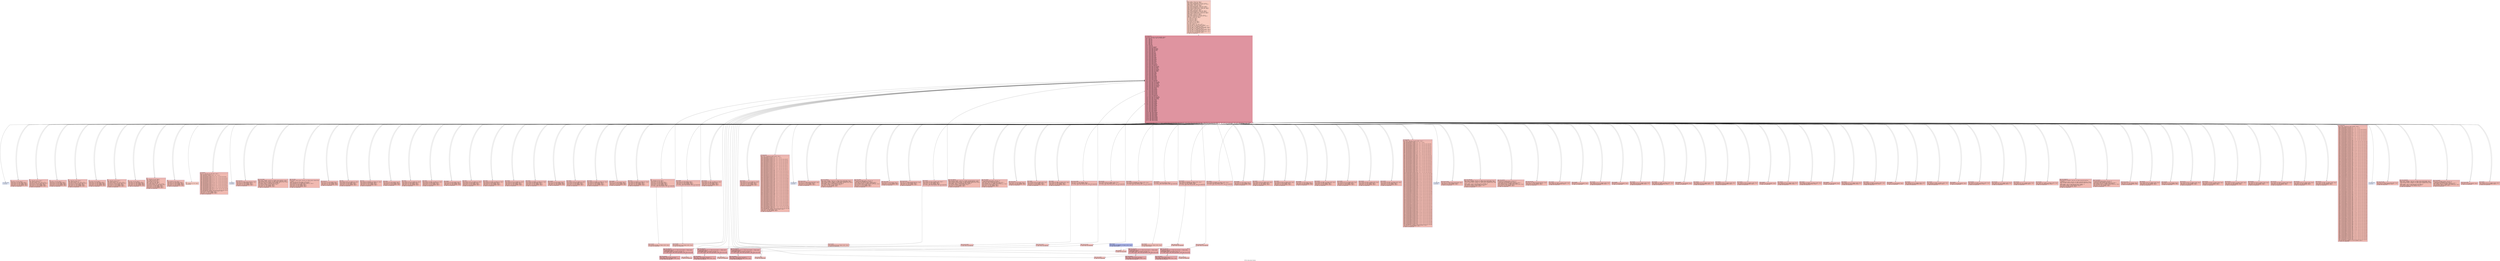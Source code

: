 digraph "CFG for 'early_returns' function" {
	label="CFG for 'early_returns' function";

	Node0x5fe58fbeadb0 [shape=record,color="#3d50c3ff", style=filled, fillcolor="#f08b6e70" fontname="Courier",label="{2:\l|  %dummy.var314 = alloca i32, align 4\l  %cff.state233 = alloca i32, align 4\l  %fake.counter.phialloca230 = alloca i32, align 4\l  %fake.counter.reload231.alloca = alloca i32, align 4\l  %dummy.var194 = alloca i32, align 4\l  %cff.state132 = alloca i32, align 4\l  %fake.counter.phialloca128 = alloca i32, align 4\l  %fake.counter115.phialloca = alloca i32, align 4\l  %fake.counter.reload129.alloca = alloca i32, align 4\l  %fake.counter115.reload.alloca = alloca i32, align 4\l  %dummy.var104 = alloca i32, align 4\l  %cff.state63 = alloca i32, align 4\l  %fake.counter.phialloca59 = alloca i32, align 4\l  %fake.counter45.phialloca = alloca i32, align 4\l  %fake.counter.reload60.alloca = alloca i32, align 4\l  %fake.counter45.reload.alloca = alloca i32, align 4\l  %dummy.var34 = alloca i32, align 4\l  %cff.state19 = alloca i32, align 4\l  %fake.counter.phialloca = alloca i32, align 4\l  %fake.counter.reload.alloca = alloca i32, align 4\l  %dummy.var = alloca i32, align 4\l  %cff.state = alloca i32, align 4\l  %3 = alloca i32, align 4\l  %4 = alloca i32, align 4\l  %5 = alloca i32, align 4\l  %6 = alloca i32, align 4\l  store i32 %0, ptr %4, align 4\l  store i32 %1, ptr %5, align 4\l  %7 = load i32, ptr %4, align 4\l  %8 = icmp slt i32 %7, 0\l  %cff.init = select i1 %8, i32 1, i32 2\l  store i32 %cff.init, ptr %cff.state, align 4\l  store i32 undef, ptr %fake.counter.phialloca, align 4\l  store i32 12, ptr %cff.state19, align 4\l  store i32 undef, ptr %fake.counter.phialloca59, align 4\l  store i32 undef, ptr %fake.counter45.phialloca, align 4\l  store i32 36, ptr %cff.state63, align 4\l  store i32 undef, ptr %fake.counter.phialloca128, align 4\l  store i32 undef, ptr %fake.counter115.phialloca, align 4\l  store i32 57, ptr %cff.state132, align 4\l  store i32 undef, ptr %fake.counter.phialloca230, align 4\l  store i32 77, ptr %cff.state233, align 4\l  br label %cff.dispatch234\l}"];
	Node0x5fe58fbeadb0 -> Node0x5fe58fc1e3d0;
	Node0x5fe58fbee080 [shape=record,color="#3d50c3ff", style=filled, fillcolor="#de614d70" fontname="Courier",label="{9:\l|  store i32 -1, ptr %3, align 4\l  store i32 11, ptr %cff.state, align 4\l  store i32 12, ptr %cff.state19, align 4\l  store i32 36, ptr %cff.state63, align 4\l  store i32 57, ptr %cff.state132, align 4\l  store i32 77, ptr %cff.state233, align 4\l  br label %cff.dispatch234\l}"];
	Node0x5fe58fbee080 -> Node0x5fe58fc1e3d0;
	Node0x5fe58fbee0e0 [shape=record,color="#3d50c3ff", style=filled, fillcolor="#de614d70" fontname="Courier",label="{10:\l|  %11 = load i32, ptr %5, align 4\l  %12 = icmp slt i32 %11, 0\l  %cff.next = select i1 %12, i32 3, i32 4\l  store i32 %cff.next, ptr %cff.state, align 4\l  store i32 12, ptr %cff.state19, align 4\l  store i32 36, ptr %cff.state63, align 4\l  store i32 57, ptr %cff.state132, align 4\l  store i32 77, ptr %cff.state233, align 4\l  br label %cff.dispatch234\l}"];
	Node0x5fe58fbee0e0 -> Node0x5fe58fc1e3d0;
	Node0x5fe58fbeea60 [shape=record,color="#3d50c3ff", style=filled, fillcolor="#de614d70" fontname="Courier",label="{13:\l|  store i32 -2, ptr %3, align 4\l  store i32 11, ptr %cff.state, align 4\l  store i32 12, ptr %cff.state19, align 4\l  store i32 36, ptr %cff.state63, align 4\l  store i32 57, ptr %cff.state132, align 4\l  store i32 77, ptr %cff.state233, align 4\l  br label %cff.dispatch234\l}"];
	Node0x5fe58fbeea60 -> Node0x5fe58fc1e3d0;
	Node0x5fe58fbeeac0 [shape=record,color="#3d50c3ff", style=filled, fillcolor="#de614d70" fontname="Courier",label="{14:\l|  %15 = load i32, ptr %4, align 4\l  %16 = icmp eq i32 %15, 0\l  %cff.next1 = select i1 %16, i32 5, i32 6\l  store i32 %cff.next1, ptr %cff.state, align 4\l  store i32 12, ptr %cff.state19, align 4\l  store i32 36, ptr %cff.state63, align 4\l  store i32 57, ptr %cff.state132, align 4\l  store i32 77, ptr %cff.state233, align 4\l  br label %cff.dispatch234\l}"];
	Node0x5fe58fbeeac0 -> Node0x5fe58fc1e3d0;
	Node0x5fe58fbeedd0 [shape=record,color="#3d50c3ff", style=filled, fillcolor="#de614d70" fontname="Courier",label="{17:\l|  store i32 0, ptr %3, align 4\l  store i32 11, ptr %cff.state, align 4\l  store i32 12, ptr %cff.state19, align 4\l  store i32 36, ptr %cff.state63, align 4\l  store i32 57, ptr %cff.state132, align 4\l  store i32 77, ptr %cff.state233, align 4\l  br label %cff.dispatch234\l}"];
	Node0x5fe58fbeedd0 -> Node0x5fe58fc1e3d0;
	Node0x5fe58fbeee30 [shape=record,color="#3d50c3ff", style=filled, fillcolor="#de614d70" fontname="Courier",label="{18:\l|  %19 = load i32, ptr %5, align 4\l  %20 = icmp eq i32 %19, 0\l  %cff.next2 = select i1 %20, i32 7, i32 8\l  store i32 %cff.next2, ptr %cff.state, align 4\l  store i32 12, ptr %cff.state19, align 4\l  store i32 36, ptr %cff.state63, align 4\l  store i32 57, ptr %cff.state132, align 4\l  store i32 77, ptr %cff.state233, align 4\l  br label %cff.dispatch234\l}"];
	Node0x5fe58fbeee30 -> Node0x5fe58fc1e3d0;
	Node0x5fe58fbef0d0 [shape=record,color="#3d50c3ff", style=filled, fillcolor="#de614d70" fontname="Courier",label="{21:\l|  store i32 1, ptr %3, align 4\l  store i32 11, ptr %cff.state, align 4\l  store i32 12, ptr %cff.state19, align 4\l  store i32 36, ptr %cff.state63, align 4\l  store i32 57, ptr %cff.state132, align 4\l  store i32 77, ptr %cff.state233, align 4\l  br label %cff.dispatch234\l}"];
	Node0x5fe58fbef0d0 -> Node0x5fe58fc1e3d0;
	Node0x5fe58fbef130 [shape=record,color="#3d50c3ff", style=filled, fillcolor="#de614d70" fontname="Courier",label="{22:\l|  %23 = load i32, ptr %4, align 4\l  %24 = load i32, ptr %5, align 4\l  %25 = add nsw i32 %23, %24\l  store i32 %25, ptr %6, align 4\l  %26 = load i32, ptr %6, align 4\l  %27 = icmp sgt i32 %26, 100\l  %cff.next3 = select i1 %27, i32 9, i32 10\l  store i32 %cff.next3, ptr %cff.state, align 4\l  store i32 12, ptr %cff.state19, align 4\l  store i32 36, ptr %cff.state63, align 4\l  store i32 57, ptr %cff.state132, align 4\l  store i32 77, ptr %cff.state233, align 4\l  br label %cff.dispatch234\l}"];
	Node0x5fe58fbef130 -> Node0x5fe58fc1e3d0;
	Node0x5fe58fbef5a0 [shape=record,color="#3d50c3ff", style=filled, fillcolor="#de614d70" fontname="Courier",label="{28:\l|  store i32 100, ptr %3, align 4\l  store i32 11, ptr %cff.state, align 4\l  store i32 12, ptr %cff.state19, align 4\l  store i32 36, ptr %cff.state63, align 4\l  store i32 57, ptr %cff.state132, align 4\l  store i32 77, ptr %cff.state233, align 4\l  br label %cff.dispatch234\l}"];
	Node0x5fe58fbef5a0 -> Node0x5fe58fc1e3d0;
	Node0x5fe58fbef600 [shape=record,color="#3d50c3ff", style=filled, fillcolor="#de614d70" fontname="Courier",label="{29:\l|  %30 = load i32, ptr %6, align 4\l  store i32 %30, ptr %3, align 4\l  store i32 11, ptr %cff.state, align 4\l  store i32 12, ptr %cff.state19, align 4\l  store i32 36, ptr %cff.state63, align 4\l  store i32 57, ptr %cff.state132, align 4\l  store i32 77, ptr %cff.state233, align 4\l  br i1 false, label %fake.block352, label %cff.dispatch234\l|{<s0>T|<s1>F}}"];
	Node0x5fe58fbef600:s0 -> Node0x5fe58fc2edd0;
	Node0x5fe58fbef600:s1 -> Node0x5fe58fc1e3d0;
	Node0x5fe58fbee910 [shape=record,color="#3d50c3ff", style=filled, fillcolor="#f08b6e70" fontname="Courier",label="{31:\l|  %32 = load i32, ptr %3, align 4\l  ret i32 %32\l}"];
	Node0x5fe58fbff400 [shape=record,color="#3d50c3ff", style=filled, fillcolor="#de614d70" fontname="Courier",label="{cff.dispatch:\l|  %cff.cur = load i32, ptr %cff.state, align 4\l  %33 = icmp eq i32 %cff.cur, 1\l  %cff.case.select = select i1 %33, i32 1, i32 13\l  %34 = icmp eq i32 %cff.cur, 2\l  %cff.case.select23 = select i1 %34, i32 2, i32 %cff.case.select\l  %35 = icmp eq i32 %cff.cur, 3\l  %cff.case.select24 = select i1 %35, i32 3, i32 %cff.case.select23\l  %36 = icmp eq i32 %cff.cur, 4\l  %cff.case.select25 = select i1 %36, i32 4, i32 %cff.case.select24\l  %37 = icmp eq i32 %cff.cur, 5\l  %cff.case.select26 = select i1 %37, i32 5, i32 %cff.case.select25\l  %38 = icmp eq i32 %cff.cur, 6\l  %cff.case.select27 = select i1 %38, i32 6, i32 %cff.case.select26\l  %39 = icmp eq i32 %cff.cur, 7\l  %cff.case.select28 = select i1 %39, i32 7, i32 %cff.case.select27\l  %40 = icmp eq i32 %cff.cur, 8\l  %cff.case.select29 = select i1 %40, i32 8, i32 %cff.case.select28\l  %41 = icmp eq i32 %cff.cur, 9\l  %cff.case.select30 = select i1 %41, i32 9, i32 %cff.case.select29\l  %42 = icmp eq i32 %cff.cur, 10\l  %cff.case.select31 = select i1 %42, i32 10, i32 %cff.case.select30\l  %43 = icmp eq i32 %cff.cur, 11\l  %cff.case.select32 = select i1 %43, i32 11, i32 %cff.case.select31\l  store i32 %cff.case.select32, ptr %cff.state19, align 4\l  store i32 36, ptr %cff.state63, align 4\l  store i32 57, ptr %cff.state132, align 4\l  store i32 77, ptr %cff.state233, align 4\l  br label %cff.dispatch234\l}"];
	Node0x5fe58fbff400 -> Node0x5fe58fc1e3d0;
	Node0x5fe58fbff490 [shape=record,color="#3d50c3ff", style=filled, fillcolor="#c7d7f070" fontname="Courier",label="{cff.default:\l|  unreachable\l}"];
	Node0x5fe58fc02270 [shape=record,color="#3d50c3ff", style=filled, fillcolor="#de614d70" fontname="Courier",label="{fake.loop.entry:\l|  store i32 0, ptr %fake.counter.phialloca, align 4\l  store i32 15, ptr %cff.state19, align 4\l  store i32 36, ptr %cff.state63, align 4\l  store i32 57, ptr %cff.state132, align 4\l  store i32 77, ptr %cff.state233, align 4\l  br label %cff.dispatch234\l}"];
	Node0x5fe58fc02270 -> Node0x5fe58fc1e3d0;
	Node0x5fe58fc022d0 [shape=record,color="#3d50c3ff", style=filled, fillcolor="#de614d70" fontname="Courier",label="{fake.loop.header:\l|  %fake.counter.reload18 = load i32, ptr %fake.counter.phialloca, align 4\l  %fake.counter.reload = load i32, ptr %fake.counter.phialloca, align 4\l  store i32 %fake.counter.reload, ptr %fake.counter.reload.alloca, align 4\l  %fake.cond = icmp slt i32 %fake.counter.reload18, 10\l  %cff.next33 = select i1 %fake.cond, i32 16, i32 17\l  store i32 %cff.next33, ptr %cff.state19, align 4\l  store i32 36, ptr %cff.state63, align 4\l  store i32 57, ptr %cff.state132, align 4\l  store i32 77, ptr %cff.state233, align 4\l  br label %cff.dispatch234\l}"];
	Node0x5fe58fc022d0 -> Node0x5fe58fc1e3d0;
	Node0x5fe58fc02360 [shape=record,color="#3d50c3ff", style=filled, fillcolor="#de614d70" fontname="Courier",label="{fake.loop.body:\l|  %fake.counter.reload.reload = load i32, ptr %fake.counter.reload.alloca,\l... align 4\l  %fake.inc = add i32 %fake.counter.reload.reload, 1\l  store volatile i32 21, ptr %dummy.var, align 4\l  store i32 %fake.inc, ptr %fake.counter.phialloca, align 4\l  store i32 15, ptr %cff.state19, align 4\l  store i32 36, ptr %cff.state63, align 4\l  store i32 57, ptr %cff.state132, align 4\l  store i32 77, ptr %cff.state233, align 4\l  br label %cff.dispatch234\l}"];
	Node0x5fe58fc02360 -> Node0x5fe58fc1e3d0;
	Node0x5fe58fc023f0 [shape=record,color="#3d50c3ff", style=filled, fillcolor="#de614d70" fontname="Courier",label="{fake.loop.exit:\l|  store i32 12, ptr %cff.state19, align 4\l  store i32 36, ptr %cff.state63, align 4\l  store i32 57, ptr %cff.state132, align 4\l  store i32 77, ptr %cff.state233, align 4\l  br label %cff.dispatch234\l}"];
	Node0x5fe58fc023f0 -> Node0x5fe58fc1e3d0;
	Node0x5fe58fc028e0 [shape=record,color="#3d50c3ff", style=filled, fillcolor="#de614d70" fontname="Courier",label="{fake.then:\l|  store volatile i32 87, ptr %dummy.var, align 4\l  store i32 20, ptr %cff.state19, align 4\l  store i32 36, ptr %cff.state63, align 4\l  store i32 57, ptr %cff.state132, align 4\l  store i32 77, ptr %cff.state233, align 4\l  br label %cff.dispatch234\l}"];
	Node0x5fe58fc028e0 -> Node0x5fe58fc1e3d0;
	Node0x5fe58fc02970 [shape=record,color="#3d50c3ff", style=filled, fillcolor="#de614d70" fontname="Courier",label="{fake.else:\l|  store volatile i32 87091200, ptr %dummy.var, align 4\l  store i32 20, ptr %cff.state19, align 4\l  store i32 36, ptr %cff.state63, align 4\l  store i32 57, ptr %cff.state132, align 4\l  store i32 77, ptr %cff.state233, align 4\l  br label %cff.dispatch234\l}"];
	Node0x5fe58fc02970 -> Node0x5fe58fc1e3d0;
	Node0x5fe58fc02a00 [shape=record,color="#3d50c3ff", style=filled, fillcolor="#de614d70" fontname="Courier",label="{fake.merge:\l|  store i32 12, ptr %cff.state19, align 4\l  store i32 36, ptr %cff.state63, align 4\l  store i32 57, ptr %cff.state132, align 4\l  store i32 77, ptr %cff.state233, align 4\l  br label %cff.dispatch234\l}"];
	Node0x5fe58fc02a00 -> Node0x5fe58fc1e3d0;
	Node0x5fe58fc030f0 [shape=record,color="#3d50c3ff", style=filled, fillcolor="#de614d70" fontname="Courier",label="{fake.then4:\l|  store volatile i32 52, ptr %dummy.var, align 4\l  store i32 23, ptr %cff.state19, align 4\l  store i32 36, ptr %cff.state63, align 4\l  store i32 57, ptr %cff.state132, align 4\l  store i32 77, ptr %cff.state233, align 4\l  br label %cff.dispatch234\l}"];
	Node0x5fe58fc030f0 -> Node0x5fe58fc1e3d0;
	Node0x5fe58fc03180 [shape=record,color="#3d50c3ff", style=filled, fillcolor="#de614d70" fontname="Courier",label="{fake.else5:\l|  store volatile i32 2880, ptr %dummy.var, align 4\l  store i32 23, ptr %cff.state19, align 4\l  store i32 36, ptr %cff.state63, align 4\l  store i32 57, ptr %cff.state132, align 4\l  store i32 77, ptr %cff.state233, align 4\l  br label %cff.dispatch234\l}"];
	Node0x5fe58fc03180 -> Node0x5fe58fc1e3d0;
	Node0x5fe58fc03210 [shape=record,color="#3d50c3ff", style=filled, fillcolor="#de614d70" fontname="Courier",label="{fake.merge6:\l|  store i32 12, ptr %cff.state19, align 4\l  store i32 36, ptr %cff.state63, align 4\l  store i32 57, ptr %cff.state132, align 4\l  store i32 77, ptr %cff.state233, align 4\l  br label %cff.dispatch234\l}"];
	Node0x5fe58fc03210 -> Node0x5fe58fc1e3d0;
	Node0x5fe58fc03570 [shape=record,color="#3d50c3ff", style=filled, fillcolor="#de614d70" fontname="Courier",label="{fake.then7:\l|  store volatile i32 57, ptr %dummy.var, align 4\l  store i32 26, ptr %cff.state19, align 4\l  store i32 36, ptr %cff.state63, align 4\l  store i32 57, ptr %cff.state132, align 4\l  store i32 77, ptr %cff.state233, align 4\l  br label %cff.dispatch234\l}"];
	Node0x5fe58fc03570 -> Node0x5fe58fc1e3d0;
	Node0x5fe58fc03600 [shape=record,color="#3d50c3ff", style=filled, fillcolor="#de614d70" fontname="Courier",label="{fake.else8:\l|  store volatile i32 17280, ptr %dummy.var, align 4\l  store i32 26, ptr %cff.state19, align 4\l  store i32 36, ptr %cff.state63, align 4\l  store i32 57, ptr %cff.state132, align 4\l  store i32 77, ptr %cff.state233, align 4\l  br label %cff.dispatch234\l}"];
	Node0x5fe58fc03600 -> Node0x5fe58fc1e3d0;
	Node0x5fe58fc039b0 [shape=record,color="#3d50c3ff", style=filled, fillcolor="#de614d70" fontname="Courier",label="{fake.merge9:\l|  store i32 12, ptr %cff.state19, align 4\l  store i32 36, ptr %cff.state63, align 4\l  store i32 57, ptr %cff.state132, align 4\l  store i32 77, ptr %cff.state233, align 4\l  br i1 false, label %fake.block353, label %cff.dispatch234\l|{<s0>T|<s1>F}}"];
	Node0x5fe58fc039b0:s0 -> Node0x5fe58fc2f0a0;
	Node0x5fe58fc039b0:s1 -> Node0x5fe58fc1e3d0;
	Node0x5fe58fc03d10 [shape=record,color="#3d50c3ff", style=filled, fillcolor="#de614d70" fontname="Courier",label="{fake.then10:\l|  store volatile i32 70, ptr %dummy.var, align 4\l  store i32 29, ptr %cff.state19, align 4\l  store i32 36, ptr %cff.state63, align 4\l  store i32 57, ptr %cff.state132, align 4\l  store i32 77, ptr %cff.state233, align 4\l  br label %cff.dispatch234\l}"];
	Node0x5fe58fc03d10 -> Node0x5fe58fc1e3d0;
	Node0x5fe58fc03da0 [shape=record,color="#3d50c3ff", style=filled, fillcolor="#de614d70" fontname="Courier",label="{fake.else11:\l|  store volatile i32 967680, ptr %dummy.var, align 4\l  store i32 29, ptr %cff.state19, align 4\l  store i32 36, ptr %cff.state63, align 4\l  store i32 57, ptr %cff.state132, align 4\l  store i32 77, ptr %cff.state233, align 4\l  br label %cff.dispatch234\l}"];
	Node0x5fe58fc03da0 -> Node0x5fe58fc1e3d0;
	Node0x5fe58fc03e30 [shape=record,color="#3d50c3ff", style=filled, fillcolor="#de614d70" fontname="Courier",label="{fake.merge12:\l|  store i32 12, ptr %cff.state19, align 4\l  store i32 36, ptr %cff.state63, align 4\l  store i32 57, ptr %cff.state132, align 4\l  store i32 77, ptr %cff.state233, align 4\l  br label %cff.dispatch234\l}"];
	Node0x5fe58fc03e30 -> Node0x5fe58fc1e3d0;
	Node0x5fe58fc04190 [shape=record,color="#3d50c3ff", style=filled, fillcolor="#de614d70" fontname="Courier",label="{fake.then13:\l|  store volatile i32 63, ptr %dummy.var, align 4\l  store i32 32, ptr %cff.state19, align 4\l  store i32 36, ptr %cff.state63, align 4\l  store i32 57, ptr %cff.state132, align 4\l  store i32 77, ptr %cff.state233, align 4\l  br label %cff.dispatch234\l}"];
	Node0x5fe58fc04190 -> Node0x5fe58fc1e3d0;
	Node0x5fe58fc04220 [shape=record,color="#3d50c3ff", style=filled, fillcolor="#de614d70" fontname="Courier",label="{fake.else14:\l|  store volatile i32 120960, ptr %dummy.var, align 4\l  store i32 32, ptr %cff.state19, align 4\l  store i32 36, ptr %cff.state63, align 4\l  store i32 57, ptr %cff.state132, align 4\l  store i32 77, ptr %cff.state233, align 4\l  br label %cff.dispatch234\l}"];
	Node0x5fe58fc04220 -> Node0x5fe58fc1e3d0;
	Node0x5fe58fc042b0 [shape=record,color="#3d50c3ff", style=filled, fillcolor="#de614d70" fontname="Courier",label="{fake.merge15:\l|  store i32 12, ptr %cff.state19, align 4\l  store i32 36, ptr %cff.state63, align 4\l  store i32 57, ptr %cff.state132, align 4\l  store i32 77, ptr %cff.state233, align 4\l  br label %cff.dispatch234\l}"];
	Node0x5fe58fc042b0 -> Node0x5fe58fc1e3d0;
	Node0x5fe58fc04610 [shape=record,color="#3d50c3ff", style=filled, fillcolor="#de614d70" fontname="Courier",label="{fake.block:\l|  store volatile i32 4447979, ptr %dummy.var, align 4\l  store i32 12, ptr %cff.state19, align 4\l  store i32 36, ptr %cff.state63, align 4\l  store i32 57, ptr %cff.state132, align 4\l  store i32 77, ptr %cff.state233, align 4\l  br label %cff.dispatch234\l}"];
	Node0x5fe58fc04610 -> Node0x5fe58fc1e3d0;
	Node0x5fe58fbee630 [shape=record,color="#3d50c3ff", style=filled, fillcolor="#de614d70" fontname="Courier",label="{fake.block16:\l|  store volatile i32 -902, ptr %dummy.var, align 4\l  store i32 12, ptr %cff.state19, align 4\l  store i32 36, ptr %cff.state63, align 4\l  store i32 57, ptr %cff.state132, align 4\l  store i32 77, ptr %cff.state233, align 4\l  br label %cff.dispatch234\l}"];
	Node0x5fe58fbee630 -> Node0x5fe58fc1e3d0;
	Node0x5fe58fc05550 [shape=record,color="#3d50c3ff", style=filled, fillcolor="#de614d70" fontname="Courier",label="{fake.block17:\l|  store volatile i32 -4, ptr %dummy.var, align 4\l  store i32 12, ptr %cff.state19, align 4\l  store i32 36, ptr %cff.state63, align 4\l  store i32 57, ptr %cff.state132, align 4\l  store i32 77, ptr %cff.state233, align 4\l  br label %cff.dispatch234\l}"];
	Node0x5fe58fc05550 -> Node0x5fe58fc1e3d0;
	Node0x5fe58fc024b0 [shape=record,color="#3d50c3ff", style=filled, fillcolor="#de614d70" fontname="Courier",label="{cff.dispatch20:\l|  %cff.cur22 = load i32, ptr %cff.state19, align 4\l  %44 = icmp eq i32 %cff.cur22, 1\l  %cff.case.select67 = select i1 %44, i32 1, i32 37\l  %45 = icmp eq i32 %cff.cur22, 2\l  %cff.case.select68 = select i1 %45, i32 2, i32 %cff.case.select67\l  %46 = icmp eq i32 %cff.cur22, 3\l  %cff.case.select69 = select i1 %46, i32 3, i32 %cff.case.select68\l  %47 = icmp eq i32 %cff.cur22, 4\l  %cff.case.select70 = select i1 %47, i32 4, i32 %cff.case.select69\l  %48 = icmp eq i32 %cff.cur22, 5\l  %cff.case.select71 = select i1 %48, i32 5, i32 %cff.case.select70\l  %49 = icmp eq i32 %cff.cur22, 6\l  %cff.case.select72 = select i1 %49, i32 6, i32 %cff.case.select71\l  %50 = icmp eq i32 %cff.cur22, 7\l  %cff.case.select73 = select i1 %50, i32 7, i32 %cff.case.select72\l  %51 = icmp eq i32 %cff.cur22, 8\l  %cff.case.select74 = select i1 %51, i32 8, i32 %cff.case.select73\l  %52 = icmp eq i32 %cff.cur22, 9\l  %cff.case.select75 = select i1 %52, i32 9, i32 %cff.case.select74\l  %53 = icmp eq i32 %cff.cur22, 10\l  %cff.case.select76 = select i1 %53, i32 10, i32 %cff.case.select75\l  %54 = icmp eq i32 %cff.cur22, 11\l  %cff.case.select77 = select i1 %54, i32 11, i32 %cff.case.select76\l  %55 = icmp eq i32 %cff.cur22, 12\l  %cff.case.select78 = select i1 %55, i32 12, i32 %cff.case.select77\l  %56 = icmp eq i32 %cff.cur22, 13\l  %cff.case.select79 = select i1 %56, i32 13, i32 %cff.case.select78\l  %57 = icmp eq i32 %cff.cur22, 14\l  %cff.case.select80 = select i1 %57, i32 14, i32 %cff.case.select79\l  %58 = icmp eq i32 %cff.cur22, 15\l  %cff.case.select81 = select i1 %58, i32 15, i32 %cff.case.select80\l  %59 = icmp eq i32 %cff.cur22, 16\l  %cff.case.select82 = select i1 %59, i32 16, i32 %cff.case.select81\l  %60 = icmp eq i32 %cff.cur22, 17\l  %cff.case.select83 = select i1 %60, i32 17, i32 %cff.case.select82\l  %61 = icmp eq i32 %cff.cur22, 18\l  %cff.case.select84 = select i1 %61, i32 18, i32 %cff.case.select83\l  %62 = icmp eq i32 %cff.cur22, 19\l  %cff.case.select85 = select i1 %62, i32 19, i32 %cff.case.select84\l  %63 = icmp eq i32 %cff.cur22, 20\l  %cff.case.select86 = select i1 %63, i32 20, i32 %cff.case.select85\l  %64 = icmp eq i32 %cff.cur22, 21\l  %cff.case.select87 = select i1 %64, i32 21, i32 %cff.case.select86\l  %65 = icmp eq i32 %cff.cur22, 22\l  %cff.case.select88 = select i1 %65, i32 22, i32 %cff.case.select87\l  %66 = icmp eq i32 %cff.cur22, 23\l  %cff.case.select89 = select i1 %66, i32 23, i32 %cff.case.select88\l  %67 = icmp eq i32 %cff.cur22, 24\l  %cff.case.select90 = select i1 %67, i32 24, i32 %cff.case.select89\l  %68 = icmp eq i32 %cff.cur22, 25\l  %cff.case.select91 = select i1 %68, i32 25, i32 %cff.case.select90\l  %69 = icmp eq i32 %cff.cur22, 26\l  %cff.case.select92 = select i1 %69, i32 26, i32 %cff.case.select91\l  %70 = icmp eq i32 %cff.cur22, 27\l  %cff.case.select93 = select i1 %70, i32 27, i32 %cff.case.select92\l  %71 = icmp eq i32 %cff.cur22, 28\l  %cff.case.select94 = select i1 %71, i32 28, i32 %cff.case.select93\l  %72 = icmp eq i32 %cff.cur22, 29\l  %cff.case.select95 = select i1 %72, i32 29, i32 %cff.case.select94\l  %73 = icmp eq i32 %cff.cur22, 30\l  %cff.case.select96 = select i1 %73, i32 30, i32 %cff.case.select95\l  %74 = icmp eq i32 %cff.cur22, 31\l  %cff.case.select97 = select i1 %74, i32 31, i32 %cff.case.select96\l  %75 = icmp eq i32 %cff.cur22, 32\l  %cff.case.select98 = select i1 %75, i32 32, i32 %cff.case.select97\l  %76 = icmp eq i32 %cff.cur22, 33\l  %cff.case.select99 = select i1 %76, i32 33, i32 %cff.case.select98\l  %77 = icmp eq i32 %cff.cur22, 34\l  %cff.case.select100 = select i1 %77, i32 34, i32 %cff.case.select99\l  %78 = icmp eq i32 %cff.cur22, 35\l  %cff.case.select101 = select i1 %78, i32 35, i32 %cff.case.select100\l  store i32 %cff.case.select101, ptr %cff.state63, align 4\l  store i32 57, ptr %cff.state132, align 4\l  store i32 77, ptr %cff.state233, align 4\l  br label %cff.dispatch234\l}"];
	Node0x5fe58fc024b0 -> Node0x5fe58fc1e3d0;
	Node0x5fe58fc02510 [shape=record,color="#3d50c3ff", style=filled, fillcolor="#c7d7f070" fontname="Courier",label="{cff.default21:\l|  unreachable\l}"];
	Node0x5fe58fc01e40 [shape=record,color="#3d50c3ff", style=filled, fillcolor="#de614d70" fontname="Courier",label="{fake.loop.entry35:\l|  store i32 0, ptr %fake.counter.phialloca59, align 4\l  store i32 39, ptr %cff.state63, align 4\l  store i32 57, ptr %cff.state132, align 4\l  store i32 77, ptr %cff.state233, align 4\l  br label %cff.dispatch234\l}"];
	Node0x5fe58fc01e40 -> Node0x5fe58fc1e3d0;
	Node0x5fe58fc0d670 [shape=record,color="#3d50c3ff", style=filled, fillcolor="#de614d70" fontname="Courier",label="{fake.loop.header36:\l|  %fake.counter.reload61 = load i32, ptr %fake.counter.phialloca59, align 4\l  %fake.counter.reload60 = load i32, ptr %fake.counter.phialloca59, align 4\l  store i32 %fake.counter.reload60, ptr %fake.counter.reload60.alloca, align 4\l  %fake.cond39 = icmp slt i32 %fake.counter.reload61, 10\l  %cff.next102 = select i1 %fake.cond39, i32 40, i32 41\l  store i32 %cff.next102, ptr %cff.state63, align 4\l  store i32 57, ptr %cff.state132, align 4\l  store i32 77, ptr %cff.state233, align 4\l  br label %cff.dispatch234\l}"];
	Node0x5fe58fc0d670 -> Node0x5fe58fc1e3d0;
	Node0x5fe58fc0d700 [shape=record,color="#3d50c3ff", style=filled, fillcolor="#de614d70" fontname="Courier",label="{fake.loop.body37:\l|  %fake.counter.reload60.reload = load i32, ptr\l... %fake.counter.reload60.alloca, align 4\l  %fake.inc40 = add i32 %fake.counter.reload60.reload, 1\l  store volatile i32 1879, ptr %dummy.var34, align 4\l  store i32 %fake.inc40, ptr %fake.counter.phialloca59, align 4\l  store i32 39, ptr %cff.state63, align 4\l  store i32 57, ptr %cff.state132, align 4\l  store i32 77, ptr %cff.state233, align 4\l  br label %cff.dispatch234\l}"];
	Node0x5fe58fc0d700 -> Node0x5fe58fc1e3d0;
	Node0x5fe58fc0d790 [shape=record,color="#3d50c3ff", style=filled, fillcolor="#de614d70" fontname="Courier",label="{fake.loop.exit38:\l|  store i32 36, ptr %cff.state63, align 4\l  store i32 57, ptr %cff.state132, align 4\l  store i32 77, ptr %cff.state233, align 4\l  br label %cff.dispatch234\l}"];
	Node0x5fe58fc0d790 -> Node0x5fe58fc1e3d0;
	Node0x5fe58fc049b0 [shape=record,color="#3d50c3ff", style=filled, fillcolor="#de614d70" fontname="Courier",label="{fake.loop.entry41:\l|  store i32 0, ptr %fake.counter45.phialloca, align 4\l  store i32 43, ptr %cff.state63, align 4\l  store i32 57, ptr %cff.state132, align 4\l  store i32 77, ptr %cff.state233, align 4\l  br label %cff.dispatch234\l}"];
	Node0x5fe58fc049b0 -> Node0x5fe58fc1e3d0;
	Node0x5fe58fc04a40 [shape=record,color="#3d50c3ff", style=filled, fillcolor="#de614d70" fontname="Courier",label="{fake.loop.header42:\l|  %fake.counter45.reload62 = load i32, ptr %fake.counter45.phialloca, align 4\l  %fake.counter45.reload = load i32, ptr %fake.counter45.phialloca, align 4\l  store i32 %fake.counter45.reload, ptr %fake.counter45.reload.alloca, align 4\l  %fake.cond46 = icmp slt i32 %fake.counter45.reload62, 10\l  %cff.next103 = select i1 %fake.cond46, i32 44, i32 45\l  store i32 %cff.next103, ptr %cff.state63, align 4\l  store i32 57, ptr %cff.state132, align 4\l  store i32 77, ptr %cff.state233, align 4\l  br label %cff.dispatch234\l}"];
	Node0x5fe58fc04a40 -> Node0x5fe58fc1e3d0;
	Node0x5fe58fc04ad0 [shape=record,color="#3d50c3ff", style=filled, fillcolor="#de614d70" fontname="Courier",label="{fake.loop.body43:\l|  %fake.counter45.reload.reload = load i32, ptr\l... %fake.counter45.reload.alloca, align 4\l  %fake.inc47 = add i32 %fake.counter45.reload.reload, 1\l  store volatile i32 4, ptr %dummy.var34, align 4\l  store i32 %fake.inc47, ptr %fake.counter45.phialloca, align 4\l  store i32 43, ptr %cff.state63, align 4\l  store i32 57, ptr %cff.state132, align 4\l  store i32 77, ptr %cff.state233, align 4\l  br label %cff.dispatch234\l}"];
	Node0x5fe58fc04ad0 -> Node0x5fe58fc1e3d0;
	Node0x5fe58fc04b60 [shape=record,color="#3d50c3ff", style=filled, fillcolor="#de614d70" fontname="Courier",label="{fake.loop.exit44:\l|  store i32 36, ptr %cff.state63, align 4\l  store i32 57, ptr %cff.state132, align 4\l  store i32 77, ptr %cff.state233, align 4\l  br label %cff.dispatch234\l}"];
	Node0x5fe58fc04b60 -> Node0x5fe58fc1e3d0;
	Node0x5fe58fc05140 [shape=record,color="#3d50c3ff", style=filled, fillcolor="#de614d70" fontname="Courier",label="{fake.then48:\l|  store volatile i32 52, ptr %dummy.var34, align 4\l  store i32 48, ptr %cff.state63, align 4\l  store i32 57, ptr %cff.state132, align 4\l  store i32 77, ptr %cff.state233, align 4\l  br label %cff.dispatch234\l}"];
	Node0x5fe58fc05140 -> Node0x5fe58fc1e3d0;
	Node0x5fe58fc051d0 [shape=record,color="#3d50c3ff", style=filled, fillcolor="#de614d70" fontname="Courier",label="{fake.else49:\l|  store volatile i32 2880, ptr %dummy.var34, align 4\l  store i32 48, ptr %cff.state63, align 4\l  store i32 57, ptr %cff.state132, align 4\l  store i32 77, ptr %cff.state233, align 4\l  br label %cff.dispatch234\l}"];
	Node0x5fe58fc051d0 -> Node0x5fe58fc1e3d0;
	Node0x5fe58fc05260 [shape=record,color="#3d50c3ff", style=filled, fillcolor="#de614d70" fontname="Courier",label="{fake.merge50:\l|  store i32 36, ptr %cff.state63, align 4\l  store i32 57, ptr %cff.state132, align 4\l  store i32 77, ptr %cff.state233, align 4\l  br label %cff.dispatch234\l}"];
	Node0x5fe58fc05260 -> Node0x5fe58fc1e3d0;
	Node0x5fe58fc0f540 [shape=record,color="#3d50c3ff", style=filled, fillcolor="#de614d70" fontname="Courier",label="{fake.then51:\l|  store volatile i32 45, ptr %dummy.var34, align 4\l  store i32 51, ptr %cff.state63, align 4\l  store i32 57, ptr %cff.state132, align 4\l  store i32 77, ptr %cff.state233, align 4\l  br label %cff.dispatch234\l}"];
	Node0x5fe58fc0f540 -> Node0x5fe58fc1e3d0;
	Node0x5fe58fc0f5d0 [shape=record,color="#3d50c3ff", style=filled, fillcolor="#de614d70" fontname="Courier",label="{fake.else52:\l|  store volatile i32 144, ptr %dummy.var34, align 4\l  store i32 51, ptr %cff.state63, align 4\l  store i32 57, ptr %cff.state132, align 4\l  store i32 77, ptr %cff.state233, align 4\l  br label %cff.dispatch234\l}"];
	Node0x5fe58fc0f5d0 -> Node0x5fe58fc1e3d0;
	Node0x5fe58fc0f660 [shape=record,color="#3d50c3ff", style=filled, fillcolor="#de614d70" fontname="Courier",label="{fake.merge53:\l|  store i32 36, ptr %cff.state63, align 4\l  store i32 57, ptr %cff.state132, align 4\l  store i32 77, ptr %cff.state233, align 4\l  br label %cff.dispatch234\l}"];
	Node0x5fe58fc0f660 -> Node0x5fe58fc1e3d0;
	Node0x5fe58fc0f9c0 [shape=record,color="#3d50c3ff", style=filled, fillcolor="#de614d70" fontname="Courier",label="{fake.block54:\l|  store volatile i32 10167, ptr %dummy.var34, align 4\l  store i32 36, ptr %cff.state63, align 4\l  store i32 57, ptr %cff.state132, align 4\l  store i32 77, ptr %cff.state233, align 4\l  br label %cff.dispatch234\l}"];
	Node0x5fe58fc0f9c0 -> Node0x5fe58fc1e3d0;
	Node0x5fe58fc0fdb0 [shape=record,color="#3d50c3ff", style=filled, fillcolor="#de614d70" fontname="Courier",label="{fake.block55:\l|  store volatile i32 71, ptr %dummy.var34, align 4\l  store i32 36, ptr %cff.state63, align 4\l  store i32 57, ptr %cff.state132, align 4\l  store i32 77, ptr %cff.state233, align 4\l  br label %cff.dispatch234\l}"];
	Node0x5fe58fc0fdb0 -> Node0x5fe58fc1e3d0;
	Node0x5fe58fc100b0 [shape=record,color="#3d50c3ff", style=filled, fillcolor="#de614d70" fontname="Courier",label="{fake.block56:\l|  store volatile i32 138, ptr %dummy.var34, align 4\l  store i32 36, ptr %cff.state63, align 4\l  store i32 57, ptr %cff.state132, align 4\l  store i32 77, ptr %cff.state233, align 4\l  br label %cff.dispatch234\l}"];
	Node0x5fe58fc100b0 -> Node0x5fe58fc1e3d0;
	Node0x5fe58fc102c0 [shape=record,color="#3d50c3ff", style=filled, fillcolor="#de614d70" fontname="Courier",label="{fake.block57:\l|  store volatile i32 115, ptr %dummy.var34, align 4\l  store i32 36, ptr %cff.state63, align 4\l  store i32 57, ptr %cff.state132, align 4\l  store i32 77, ptr %cff.state233, align 4\l  br i1 false, label %fake.block354, label %cff.dispatch234\l|{<s0>T|<s1>F}}"];
	Node0x5fe58fc102c0:s0 -> Node0x5fe58fc2f280;
	Node0x5fe58fc102c0:s1 -> Node0x5fe58fc1e3d0;
	Node0x5fe58fc10500 [shape=record,color="#3d50c3ff", style=filled, fillcolor="#de614d70" fontname="Courier",label="{fake.block58:\l|  store volatile i32 14177, ptr %dummy.var34, align 4\l  store i32 36, ptr %cff.state63, align 4\l  store i32 57, ptr %cff.state132, align 4\l  store i32 77, ptr %cff.state233, align 4\l  br label %cff.dispatch234\l}"];
	Node0x5fe58fc10500 -> Node0x5fe58fc1e3d0;
	Node0x5fe58fc04ca0 [shape=record,color="#3d50c3ff", style=filled, fillcolor="#de614d70" fontname="Courier",label="{cff.dispatch64:\l|  %cff.cur66 = load i32, ptr %cff.state63, align 4\l  %79 = icmp eq i32 %cff.cur66, 1\l  %cff.case.select136 = select i1 %79, i32 1, i32 58\l  %80 = icmp eq i32 %cff.cur66, 2\l  %cff.case.select137 = select i1 %80, i32 2, i32 %cff.case.select136\l  %81 = icmp eq i32 %cff.cur66, 3\l  %cff.case.select138 = select i1 %81, i32 3, i32 %cff.case.select137\l  %82 = icmp eq i32 %cff.cur66, 4\l  %cff.case.select139 = select i1 %82, i32 4, i32 %cff.case.select138\l  %83 = icmp eq i32 %cff.cur66, 5\l  %cff.case.select140 = select i1 %83, i32 5, i32 %cff.case.select139\l  %84 = icmp eq i32 %cff.cur66, 6\l  %cff.case.select141 = select i1 %84, i32 6, i32 %cff.case.select140\l  %85 = icmp eq i32 %cff.cur66, 7\l  %cff.case.select142 = select i1 %85, i32 7, i32 %cff.case.select141\l  %86 = icmp eq i32 %cff.cur66, 8\l  %cff.case.select143 = select i1 %86, i32 8, i32 %cff.case.select142\l  %87 = icmp eq i32 %cff.cur66, 9\l  %cff.case.select144 = select i1 %87, i32 9, i32 %cff.case.select143\l  %88 = icmp eq i32 %cff.cur66, 10\l  %cff.case.select145 = select i1 %88, i32 10, i32 %cff.case.select144\l  %89 = icmp eq i32 %cff.cur66, 11\l  %cff.case.select146 = select i1 %89, i32 11, i32 %cff.case.select145\l  %90 = icmp eq i32 %cff.cur66, 12\l  %cff.case.select147 = select i1 %90, i32 12, i32 %cff.case.select146\l  %91 = icmp eq i32 %cff.cur66, 13\l  %cff.case.select148 = select i1 %91, i32 13, i32 %cff.case.select147\l  %92 = icmp eq i32 %cff.cur66, 14\l  %cff.case.select149 = select i1 %92, i32 14, i32 %cff.case.select148\l  %93 = icmp eq i32 %cff.cur66, 15\l  %cff.case.select150 = select i1 %93, i32 15, i32 %cff.case.select149\l  %94 = icmp eq i32 %cff.cur66, 16\l  %cff.case.select151 = select i1 %94, i32 16, i32 %cff.case.select150\l  %95 = icmp eq i32 %cff.cur66, 17\l  %cff.case.select152 = select i1 %95, i32 17, i32 %cff.case.select151\l  %96 = icmp eq i32 %cff.cur66, 18\l  %cff.case.select153 = select i1 %96, i32 18, i32 %cff.case.select152\l  %97 = icmp eq i32 %cff.cur66, 19\l  %cff.case.select154 = select i1 %97, i32 19, i32 %cff.case.select153\l  %98 = icmp eq i32 %cff.cur66, 20\l  %cff.case.select155 = select i1 %98, i32 20, i32 %cff.case.select154\l  %99 = icmp eq i32 %cff.cur66, 21\l  %cff.case.select156 = select i1 %99, i32 21, i32 %cff.case.select155\l  %100 = icmp eq i32 %cff.cur66, 22\l  %cff.case.select157 = select i1 %100, i32 22, i32 %cff.case.select156\l  %101 = icmp eq i32 %cff.cur66, 23\l  %cff.case.select158 = select i1 %101, i32 23, i32 %cff.case.select157\l  %102 = icmp eq i32 %cff.cur66, 24\l  %cff.case.select159 = select i1 %102, i32 24, i32 %cff.case.select158\l  %103 = icmp eq i32 %cff.cur66, 25\l  %cff.case.select160 = select i1 %103, i32 25, i32 %cff.case.select159\l  %104 = icmp eq i32 %cff.cur66, 26\l  %cff.case.select161 = select i1 %104, i32 26, i32 %cff.case.select160\l  %105 = icmp eq i32 %cff.cur66, 27\l  %cff.case.select162 = select i1 %105, i32 27, i32 %cff.case.select161\l  %106 = icmp eq i32 %cff.cur66, 28\l  %cff.case.select163 = select i1 %106, i32 28, i32 %cff.case.select162\l  %107 = icmp eq i32 %cff.cur66, 29\l  %cff.case.select164 = select i1 %107, i32 29, i32 %cff.case.select163\l  %108 = icmp eq i32 %cff.cur66, 30\l  %cff.case.select165 = select i1 %108, i32 30, i32 %cff.case.select164\l  %109 = icmp eq i32 %cff.cur66, 31\l  %cff.case.select166 = select i1 %109, i32 31, i32 %cff.case.select165\l  %110 = icmp eq i32 %cff.cur66, 32\l  %cff.case.select167 = select i1 %110, i32 32, i32 %cff.case.select166\l  %111 = icmp eq i32 %cff.cur66, 33\l  %cff.case.select168 = select i1 %111, i32 33, i32 %cff.case.select167\l  %112 = icmp eq i32 %cff.cur66, 34\l  %cff.case.select169 = select i1 %112, i32 34, i32 %cff.case.select168\l  %113 = icmp eq i32 %cff.cur66, 35\l  %cff.case.select170 = select i1 %113, i32 35, i32 %cff.case.select169\l  %114 = icmp eq i32 %cff.cur66, 36\l  %cff.case.select171 = select i1 %114, i32 36, i32 %cff.case.select170\l  %115 = icmp eq i32 %cff.cur66, 37\l  %cff.case.select172 = select i1 %115, i32 37, i32 %cff.case.select171\l  %116 = icmp eq i32 %cff.cur66, 38\l  %cff.case.select173 = select i1 %116, i32 38, i32 %cff.case.select172\l  %117 = icmp eq i32 %cff.cur66, 39\l  %cff.case.select174 = select i1 %117, i32 39, i32 %cff.case.select173\l  %118 = icmp eq i32 %cff.cur66, 40\l  %cff.case.select175 = select i1 %118, i32 40, i32 %cff.case.select174\l  %119 = icmp eq i32 %cff.cur66, 41\l  %cff.case.select176 = select i1 %119, i32 41, i32 %cff.case.select175\l  %120 = icmp eq i32 %cff.cur66, 42\l  %cff.case.select177 = select i1 %120, i32 42, i32 %cff.case.select176\l  %121 = icmp eq i32 %cff.cur66, 43\l  %cff.case.select178 = select i1 %121, i32 43, i32 %cff.case.select177\l  %122 = icmp eq i32 %cff.cur66, 44\l  %cff.case.select179 = select i1 %122, i32 44, i32 %cff.case.select178\l  %123 = icmp eq i32 %cff.cur66, 45\l  %cff.case.select180 = select i1 %123, i32 45, i32 %cff.case.select179\l  %124 = icmp eq i32 %cff.cur66, 46\l  %cff.case.select181 = select i1 %124, i32 46, i32 %cff.case.select180\l  %125 = icmp eq i32 %cff.cur66, 47\l  %cff.case.select182 = select i1 %125, i32 47, i32 %cff.case.select181\l  %126 = icmp eq i32 %cff.cur66, 48\l  %cff.case.select183 = select i1 %126, i32 48, i32 %cff.case.select182\l  %127 = icmp eq i32 %cff.cur66, 49\l  %cff.case.select184 = select i1 %127, i32 49, i32 %cff.case.select183\l  %128 = icmp eq i32 %cff.cur66, 50\l  %cff.case.select185 = select i1 %128, i32 50, i32 %cff.case.select184\l  %129 = icmp eq i32 %cff.cur66, 51\l  %cff.case.select186 = select i1 %129, i32 51, i32 %cff.case.select185\l  %130 = icmp eq i32 %cff.cur66, 52\l  %cff.case.select187 = select i1 %130, i32 52, i32 %cff.case.select186\l  %131 = icmp eq i32 %cff.cur66, 53\l  %cff.case.select188 = select i1 %131, i32 53, i32 %cff.case.select187\l  %132 = icmp eq i32 %cff.cur66, 54\l  %cff.case.select189 = select i1 %132, i32 54, i32 %cff.case.select188\l  %133 = icmp eq i32 %cff.cur66, 55\l  %cff.case.select190 = select i1 %133, i32 55, i32 %cff.case.select189\l  %134 = icmp eq i32 %cff.cur66, 56\l  %cff.case.select191 = select i1 %134, i32 56, i32 %cff.case.select190\l  store i32 %cff.case.select191, ptr %cff.state132, align 4\l  store i32 77, ptr %cff.state233, align 4\l  br label %cff.dispatch234\l}"];
	Node0x5fe58fc04ca0 -> Node0x5fe58fc1e3d0;
	Node0x5fe58fc04d00 [shape=record,color="#3d50c3ff", style=filled, fillcolor="#c7d7f070" fontname="Courier",label="{cff.default65:\l|  unreachable\l}"];
	Node0x5fe58fbff7e0 [shape=record,color="#3d50c3ff", style=filled, fillcolor="#de614d70" fontname="Courier",label="{fake.loop.entry105:\l|  store i32 0, ptr %fake.counter.phialloca128, align 4\l  store i32 60, ptr %cff.state132, align 4\l  store i32 77, ptr %cff.state233, align 4\l  br label %cff.dispatch234\l}"];
	Node0x5fe58fbff7e0 -> Node0x5fe58fc1e3d0;
	Node0x5fe58fc0d880 [shape=record,color="#3d50c3ff", style=filled, fillcolor="#de614d70" fontname="Courier",label="{fake.loop.header106:\l|  %fake.counter.reload130 = load i32, ptr %fake.counter.phialloca128, align 4\l  %fake.counter.reload129 = load i32, ptr %fake.counter.phialloca128, align 4\l  store i32 %fake.counter.reload129, ptr %fake.counter.reload129.alloca, align\l... 4\l  %fake.cond109 = icmp slt i32 %fake.counter.reload130, 10\l  %cff.next192 = select i1 %fake.cond109, i32 61, i32 62\l  store i32 %cff.next192, ptr %cff.state132, align 4\l  store i32 77, ptr %cff.state233, align 4\l  br label %cff.dispatch234\l}"];
	Node0x5fe58fc0d880 -> Node0x5fe58fc1e3d0;
	Node0x5fe58fc1e250 [shape=record,color="#3d50c3ff", style=filled, fillcolor="#de614d70" fontname="Courier",label="{fake.loop.body107:\l|  %fake.counter.reload129.reload = load i32, ptr\l... %fake.counter.reload129.alloca, align 4\l  %fake.inc110 = add i32 %fake.counter.reload129.reload, 1\l  store volatile i32 26, ptr %dummy.var104, align 4\l  store i32 %fake.inc110, ptr %fake.counter.phialloca128, align 4\l  store i32 60, ptr %cff.state132, align 4\l  store i32 77, ptr %cff.state233, align 4\l  br label %cff.dispatch234\l}"];
	Node0x5fe58fc1e250 -> Node0x5fe58fc1e3d0;
	Node0x5fe58fc1e2e0 [shape=record,color="#3d50c3ff", style=filled, fillcolor="#de614d70" fontname="Courier",label="{fake.loop.exit108:\l|  store i32 57, ptr %cff.state132, align 4\l  store i32 77, ptr %cff.state233, align 4\l  br i1 false, label %fake.loop.entry328, label %cff.dispatch234\l|{<s0>T|<s1>F}}"];
	Node0x5fe58fc1e2e0:s0 -> Node0x5fe58fc42490;
	Node0x5fe58fc1e2e0:s1 -> Node0x5fe58fc1e3d0;
	Node0x5fe58fc1e710 [shape=record,color="#3d50c3ff", style=filled, fillcolor="#de614d70" fontname="Courier",label="{fake.loop.entry111:\l|  store i32 0, ptr %fake.counter115.phialloca, align 4\l  store i32 64, ptr %cff.state132, align 4\l  store i32 77, ptr %cff.state233, align 4\l  br label %cff.dispatch234\l}"];
	Node0x5fe58fc1e710 -> Node0x5fe58fc1e3d0;
	Node0x5fe58fc1e7a0 [shape=record,color="#3d50c3ff", style=filled, fillcolor="#de614d70" fontname="Courier",label="{fake.loop.header112:\l|  %fake.counter115.reload131 = load i32, ptr %fake.counter115.phialloca,\l... align 4\l  %fake.counter115.reload = load i32, ptr %fake.counter115.phialloca, align 4\l  store i32 %fake.counter115.reload, ptr %fake.counter115.reload.alloca, align\l... 4\l  %fake.cond116 = icmp slt i32 %fake.counter115.reload131, 10\l  %cff.next193 = select i1 %fake.cond116, i32 65, i32 66\l  store i32 %cff.next193, ptr %cff.state132, align 4\l  store i32 77, ptr %cff.state233, align 4\l  br label %cff.dispatch234\l}"];
	Node0x5fe58fc1e7a0 -> Node0x5fe58fc1e3d0;
	Node0x5fe58fc1e830 [shape=record,color="#3d50c3ff", style=filled, fillcolor="#de614d70" fontname="Courier",label="{fake.loop.body113:\l|  %fake.counter115.reload.reload = load i32, ptr\l... %fake.counter115.reload.alloca, align 4\l  %fake.inc117 = add i32 %fake.counter115.reload.reload, 1\l  store volatile i32 768, ptr %dummy.var104, align 4\l  store i32 %fake.inc117, ptr %fake.counter115.phialloca, align 4\l  store i32 64, ptr %cff.state132, align 4\l  store i32 77, ptr %cff.state233, align 4\l  br label %cff.dispatch234\l}"];
	Node0x5fe58fc1e830 -> Node0x5fe58fc1e3d0;
	Node0x5fe58fc1e8c0 [shape=record,color="#3d50c3ff", style=filled, fillcolor="#de614d70" fontname="Courier",label="{fake.loop.exit114:\l|  store i32 57, ptr %cff.state132, align 4\l  store i32 77, ptr %cff.state233, align 4\l  br label %cff.dispatch234\l}"];
	Node0x5fe58fc1e8c0 -> Node0x5fe58fc1e3d0;
	Node0x5fe58fc1ef00 [shape=record,color="#3d50c3ff", style=filled, fillcolor="#de614d70" fontname="Courier",label="{fake.then118:\l|  store volatile i32 87, ptr %dummy.var104, align 4\l  store i32 69, ptr %cff.state132, align 4\l  store i32 77, ptr %cff.state233, align 4\l  br label %cff.dispatch234\l}"];
	Node0x5fe58fc1ef00 -> Node0x5fe58fc1e3d0;
	Node0x5fe58fc1ef90 [shape=record,color="#3d50c3ff", style=filled, fillcolor="#de614d70" fontname="Courier",label="{fake.else119:\l|  store volatile i32 87091200, ptr %dummy.var104, align 4\l  store i32 69, ptr %cff.state132, align 4\l  store i32 77, ptr %cff.state233, align 4\l  br i1 false, label %fake.loop.entry342, label %cff.dispatch234\l|{<s0>T|<s1>F}}"];
	Node0x5fe58fc1ef90:s0 -> Node0x5fe58fc59c80;
	Node0x5fe58fc1ef90:s1 -> Node0x5fe58fc1e3d0;
	Node0x5fe58fc1f020 [shape=record,color="#3d50c3ff", style=filled, fillcolor="#de614d70" fontname="Courier",label="{fake.merge120:\l|  store i32 57, ptr %cff.state132, align 4\l  store i32 77, ptr %cff.state233, align 4\l  br label %cff.dispatch234\l}"];
	Node0x5fe58fc1f020 -> Node0x5fe58fc1e3d0;
	Node0x5fe58fc1f380 [shape=record,color="#3d50c3ff", style=filled, fillcolor="#de614d70" fontname="Courier",label="{fake.block121:\l|  store volatile i32 511, ptr %dummy.var104, align 4\l  store i32 57, ptr %cff.state132, align 4\l  store i32 77, ptr %cff.state233, align 4\l  br label %cff.dispatch234\l}"];
	Node0x5fe58fc1f380 -> Node0x5fe58fc1e3d0;
	Node0x5fe58fc1f620 [shape=record,color="#3d50c3ff", style=filled, fillcolor="#de614d70" fontname="Courier",label="{fake.block122:\l|  store volatile i32 1676, ptr %dummy.var104, align 4\l  store i32 57, ptr %cff.state132, align 4\l  store i32 77, ptr %cff.state233, align 4\l  br label %cff.dispatch234\l}"];
	Node0x5fe58fc1f620 -> Node0x5fe58fc1e3d0;
	Node0x5fe58fc1f920 [shape=record,color="#3d50c3ff", style=filled, fillcolor="#de614d70" fontname="Courier",label="{fake.block123:\l|  store volatile i32 43773, ptr %dummy.var104, align 4\l  store i32 57, ptr %cff.state132, align 4\l  store i32 77, ptr %cff.state233, align 4\l  br label %cff.dispatch234\l}"];
	Node0x5fe58fc1f920 -> Node0x5fe58fc1e3d0;
	Node0x5fe58fc1fcb0 [shape=record,color="#3d50c3ff", style=filled, fillcolor="#de614d70" fontname="Courier",label="{fake.block124:\l|  store volatile i32 -644, ptr %dummy.var104, align 4\l  store i32 57, ptr %cff.state132, align 4\l  store i32 77, ptr %cff.state233, align 4\l  br label %cff.dispatch234\l}"];
	Node0x5fe58fc1fcb0 -> Node0x5fe58fc1e3d0;
	Node0x5fe58fc0dca0 [shape=record,color="#3d50c3ff", style=filled, fillcolor="#de614d70" fontname="Courier",label="{fake.block125:\l|  store volatile i32 21168, ptr %dummy.var104, align 4\l  store i32 57, ptr %cff.state132, align 4\l  store i32 77, ptr %cff.state233, align 4\l  br label %cff.dispatch234\l}"];
	Node0x5fe58fc0dca0 -> Node0x5fe58fc1e3d0;
	Node0x5fe58fc0e0c0 [shape=record,color="#3d50c3ff", style=filled, fillcolor="#de614d70" fontname="Courier",label="{fake.block126:\l|  store volatile i32 64, ptr %dummy.var104, align 4\l  store i32 57, ptr %cff.state132, align 4\l  store i32 77, ptr %cff.state233, align 4\l  br label %cff.dispatch234\l}"];
	Node0x5fe58fc0e0c0 -> Node0x5fe58fc1e3d0;
	Node0x5fe58fc0e2a0 [shape=record,color="#3d50c3ff", style=filled, fillcolor="#de614d70" fontname="Courier",label="{fake.block127:\l|  store volatile i32 2067, ptr %dummy.var104, align 4\l  store i32 57, ptr %cff.state132, align 4\l  store i32 77, ptr %cff.state233, align 4\l  br label %cff.dispatch234\l}"];
	Node0x5fe58fc0e2a0 -> Node0x5fe58fc1e3d0;
	Node0x5fe58fc1ea00 [shape=record,color="#3d50c3ff", style=filled, fillcolor="#de614d70" fontname="Courier",label="{cff.dispatch133:\l|  %cff.cur135 = load i32, ptr %cff.state132, align 4\l  %135 = icmp eq i32 %cff.cur135, 1\l  %cff.case.select237 = select i1 %135, i32 1, i32 78\l  %136 = icmp eq i32 %cff.cur135, 2\l  %cff.case.select238 = select i1 %136, i32 2, i32 %cff.case.select237\l  %137 = icmp eq i32 %cff.cur135, 3\l  %cff.case.select239 = select i1 %137, i32 3, i32 %cff.case.select238\l  %138 = icmp eq i32 %cff.cur135, 4\l  %cff.case.select240 = select i1 %138, i32 4, i32 %cff.case.select239\l  %139 = icmp eq i32 %cff.cur135, 5\l  %cff.case.select241 = select i1 %139, i32 5, i32 %cff.case.select240\l  %140 = icmp eq i32 %cff.cur135, 6\l  %cff.case.select242 = select i1 %140, i32 6, i32 %cff.case.select241\l  %141 = icmp eq i32 %cff.cur135, 7\l  %cff.case.select243 = select i1 %141, i32 7, i32 %cff.case.select242\l  %142 = icmp eq i32 %cff.cur135, 8\l  %cff.case.select244 = select i1 %142, i32 8, i32 %cff.case.select243\l  %143 = icmp eq i32 %cff.cur135, 9\l  %cff.case.select245 = select i1 %143, i32 9, i32 %cff.case.select244\l  %144 = icmp eq i32 %cff.cur135, 10\l  %cff.case.select246 = select i1 %144, i32 10, i32 %cff.case.select245\l  %145 = icmp eq i32 %cff.cur135, 11\l  %cff.case.select247 = select i1 %145, i32 11, i32 %cff.case.select246\l  %146 = icmp eq i32 %cff.cur135, 12\l  %cff.case.select248 = select i1 %146, i32 12, i32 %cff.case.select247\l  %147 = icmp eq i32 %cff.cur135, 13\l  %cff.case.select249 = select i1 %147, i32 13, i32 %cff.case.select248\l  %148 = icmp eq i32 %cff.cur135, 14\l  %cff.case.select250 = select i1 %148, i32 14, i32 %cff.case.select249\l  %149 = icmp eq i32 %cff.cur135, 15\l  %cff.case.select251 = select i1 %149, i32 15, i32 %cff.case.select250\l  %150 = icmp eq i32 %cff.cur135, 16\l  %cff.case.select252 = select i1 %150, i32 16, i32 %cff.case.select251\l  %151 = icmp eq i32 %cff.cur135, 17\l  %cff.case.select253 = select i1 %151, i32 17, i32 %cff.case.select252\l  %152 = icmp eq i32 %cff.cur135, 18\l  %cff.case.select254 = select i1 %152, i32 18, i32 %cff.case.select253\l  %153 = icmp eq i32 %cff.cur135, 19\l  %cff.case.select255 = select i1 %153, i32 19, i32 %cff.case.select254\l  %154 = icmp eq i32 %cff.cur135, 20\l  %cff.case.select256 = select i1 %154, i32 20, i32 %cff.case.select255\l  %155 = icmp eq i32 %cff.cur135, 21\l  %cff.case.select257 = select i1 %155, i32 21, i32 %cff.case.select256\l  %156 = icmp eq i32 %cff.cur135, 22\l  %cff.case.select258 = select i1 %156, i32 22, i32 %cff.case.select257\l  %157 = icmp eq i32 %cff.cur135, 23\l  %cff.case.select259 = select i1 %157, i32 23, i32 %cff.case.select258\l  %158 = icmp eq i32 %cff.cur135, 24\l  %cff.case.select260 = select i1 %158, i32 24, i32 %cff.case.select259\l  %159 = icmp eq i32 %cff.cur135, 25\l  %cff.case.select261 = select i1 %159, i32 25, i32 %cff.case.select260\l  %160 = icmp eq i32 %cff.cur135, 26\l  %cff.case.select262 = select i1 %160, i32 26, i32 %cff.case.select261\l  %161 = icmp eq i32 %cff.cur135, 27\l  %cff.case.select263 = select i1 %161, i32 27, i32 %cff.case.select262\l  %162 = icmp eq i32 %cff.cur135, 28\l  %cff.case.select264 = select i1 %162, i32 28, i32 %cff.case.select263\l  %163 = icmp eq i32 %cff.cur135, 29\l  %cff.case.select265 = select i1 %163, i32 29, i32 %cff.case.select264\l  %164 = icmp eq i32 %cff.cur135, 30\l  %cff.case.select266 = select i1 %164, i32 30, i32 %cff.case.select265\l  %165 = icmp eq i32 %cff.cur135, 31\l  %cff.case.select267 = select i1 %165, i32 31, i32 %cff.case.select266\l  %166 = icmp eq i32 %cff.cur135, 32\l  %cff.case.select268 = select i1 %166, i32 32, i32 %cff.case.select267\l  %167 = icmp eq i32 %cff.cur135, 33\l  %cff.case.select269 = select i1 %167, i32 33, i32 %cff.case.select268\l  %168 = icmp eq i32 %cff.cur135, 34\l  %cff.case.select270 = select i1 %168, i32 34, i32 %cff.case.select269\l  %169 = icmp eq i32 %cff.cur135, 35\l  %cff.case.select271 = select i1 %169, i32 35, i32 %cff.case.select270\l  %170 = icmp eq i32 %cff.cur135, 36\l  %cff.case.select272 = select i1 %170, i32 36, i32 %cff.case.select271\l  %171 = icmp eq i32 %cff.cur135, 37\l  %cff.case.select273 = select i1 %171, i32 37, i32 %cff.case.select272\l  %172 = icmp eq i32 %cff.cur135, 38\l  %cff.case.select274 = select i1 %172, i32 38, i32 %cff.case.select273\l  %173 = icmp eq i32 %cff.cur135, 39\l  %cff.case.select275 = select i1 %173, i32 39, i32 %cff.case.select274\l  %174 = icmp eq i32 %cff.cur135, 40\l  %cff.case.select276 = select i1 %174, i32 40, i32 %cff.case.select275\l  %175 = icmp eq i32 %cff.cur135, 41\l  %cff.case.select277 = select i1 %175, i32 41, i32 %cff.case.select276\l  %176 = icmp eq i32 %cff.cur135, 42\l  %cff.case.select278 = select i1 %176, i32 42, i32 %cff.case.select277\l  %177 = icmp eq i32 %cff.cur135, 43\l  %cff.case.select279 = select i1 %177, i32 43, i32 %cff.case.select278\l  %178 = icmp eq i32 %cff.cur135, 44\l  %cff.case.select280 = select i1 %178, i32 44, i32 %cff.case.select279\l  %179 = icmp eq i32 %cff.cur135, 45\l  %cff.case.select281 = select i1 %179, i32 45, i32 %cff.case.select280\l  %180 = icmp eq i32 %cff.cur135, 46\l  %cff.case.select282 = select i1 %180, i32 46, i32 %cff.case.select281\l  %181 = icmp eq i32 %cff.cur135, 47\l  %cff.case.select283 = select i1 %181, i32 47, i32 %cff.case.select282\l  %182 = icmp eq i32 %cff.cur135, 48\l  %cff.case.select284 = select i1 %182, i32 48, i32 %cff.case.select283\l  %183 = icmp eq i32 %cff.cur135, 49\l  %cff.case.select285 = select i1 %183, i32 49, i32 %cff.case.select284\l  %184 = icmp eq i32 %cff.cur135, 50\l  %cff.case.select286 = select i1 %184, i32 50, i32 %cff.case.select285\l  %185 = icmp eq i32 %cff.cur135, 51\l  %cff.case.select287 = select i1 %185, i32 51, i32 %cff.case.select286\l  %186 = icmp eq i32 %cff.cur135, 52\l  %cff.case.select288 = select i1 %186, i32 52, i32 %cff.case.select287\l  %187 = icmp eq i32 %cff.cur135, 53\l  %cff.case.select289 = select i1 %187, i32 53, i32 %cff.case.select288\l  %188 = icmp eq i32 %cff.cur135, 54\l  %cff.case.select290 = select i1 %188, i32 54, i32 %cff.case.select289\l  %189 = icmp eq i32 %cff.cur135, 55\l  %cff.case.select291 = select i1 %189, i32 55, i32 %cff.case.select290\l  %190 = icmp eq i32 %cff.cur135, 56\l  %cff.case.select292 = select i1 %190, i32 56, i32 %cff.case.select291\l  %191 = icmp eq i32 %cff.cur135, 57\l  %cff.case.select293 = select i1 %191, i32 57, i32 %cff.case.select292\l  %192 = icmp eq i32 %cff.cur135, 58\l  %cff.case.select294 = select i1 %192, i32 58, i32 %cff.case.select293\l  %193 = icmp eq i32 %cff.cur135, 59\l  %cff.case.select295 = select i1 %193, i32 59, i32 %cff.case.select294\l  %194 = icmp eq i32 %cff.cur135, 60\l  %cff.case.select296 = select i1 %194, i32 60, i32 %cff.case.select295\l  %195 = icmp eq i32 %cff.cur135, 61\l  %cff.case.select297 = select i1 %195, i32 61, i32 %cff.case.select296\l  %196 = icmp eq i32 %cff.cur135, 62\l  %cff.case.select298 = select i1 %196, i32 62, i32 %cff.case.select297\l  %197 = icmp eq i32 %cff.cur135, 63\l  %cff.case.select299 = select i1 %197, i32 63, i32 %cff.case.select298\l  %198 = icmp eq i32 %cff.cur135, 64\l  %cff.case.select300 = select i1 %198, i32 64, i32 %cff.case.select299\l  %199 = icmp eq i32 %cff.cur135, 65\l  %cff.case.select301 = select i1 %199, i32 65, i32 %cff.case.select300\l  %200 = icmp eq i32 %cff.cur135, 66\l  %cff.case.select302 = select i1 %200, i32 66, i32 %cff.case.select301\l  %201 = icmp eq i32 %cff.cur135, 67\l  %cff.case.select303 = select i1 %201, i32 67, i32 %cff.case.select302\l  %202 = icmp eq i32 %cff.cur135, 68\l  %cff.case.select304 = select i1 %202, i32 68, i32 %cff.case.select303\l  %203 = icmp eq i32 %cff.cur135, 69\l  %cff.case.select305 = select i1 %203, i32 69, i32 %cff.case.select304\l  %204 = icmp eq i32 %cff.cur135, 70\l  %cff.case.select306 = select i1 %204, i32 70, i32 %cff.case.select305\l  %205 = icmp eq i32 %cff.cur135, 71\l  %cff.case.select307 = select i1 %205, i32 71, i32 %cff.case.select306\l  %206 = icmp eq i32 %cff.cur135, 72\l  %cff.case.select308 = select i1 %206, i32 72, i32 %cff.case.select307\l  %207 = icmp eq i32 %cff.cur135, 73\l  %cff.case.select309 = select i1 %207, i32 73, i32 %cff.case.select308\l  %208 = icmp eq i32 %cff.cur135, 74\l  %cff.case.select310 = select i1 %208, i32 74, i32 %cff.case.select309\l  %209 = icmp eq i32 %cff.cur135, 75\l  %cff.case.select311 = select i1 %209, i32 75, i32 %cff.case.select310\l  %210 = icmp eq i32 %cff.cur135, 76\l  %cff.case.select312 = select i1 %210, i32 76, i32 %cff.case.select311\l  store i32 %cff.case.select312, ptr %cff.state233, align 4\l  br label %cff.dispatch234\l}"];
	Node0x5fe58fc1ea00 -> Node0x5fe58fc1e3d0;
	Node0x5fe58fc1ea60 [shape=record,color="#3d50c3ff", style=filled, fillcolor="#c5d6f270" fontname="Courier",label="{cff.default134:\l|  unreachable\l}"];
	Node0x5fe58fc07d60 [shape=record,color="#3d50c3ff", style=filled, fillcolor="#de614d70" fontname="Courier",label="{fake.loop.entry195:\l|  store i32 0, ptr %fake.counter.phialloca230, align 4\l  store i32 80, ptr %cff.state233, align 4\l  br label %cff.dispatch234\l}"];
	Node0x5fe58fc07d60 -> Node0x5fe58fc1e3d0;
	Node0x5fe58fc0c250 [shape=record,color="#3d50c3ff", style=filled, fillcolor="#de614d70" fontname="Courier",label="{fake.loop.header196:\l|  %fake.counter.reload232 = load i32, ptr %fake.counter.phialloca230, align 4\l  %fake.counter.reload231 = load i32, ptr %fake.counter.phialloca230, align 4\l  store i32 %fake.counter.reload231, ptr %fake.counter.reload231.alloca, align\l... 4\l  %fake.cond199 = icmp slt i32 %fake.counter.reload232, 10\l  %cff.next313 = select i1 %fake.cond199, i32 81, i32 82\l  store i32 %cff.next313, ptr %cff.state233, align 4\l  br label %cff.dispatch234\l}"];
	Node0x5fe58fc0c250 -> Node0x5fe58fc1e3d0;
	Node0x5fe58fc0c2b0 [shape=record,color="#3d50c3ff", style=filled, fillcolor="#de614d70" fontname="Courier",label="{fake.loop.body197:\l|  %fake.counter.reload231.reload = load i32, ptr\l... %fake.counter.reload231.alloca, align 4\l  %fake.inc200 = add i32 %fake.counter.reload231.reload, 1\l  store volatile i32 139, ptr %dummy.var194, align 4\l  store i32 %fake.inc200, ptr %fake.counter.phialloca230, align 4\l  store i32 80, ptr %cff.state233, align 4\l  br label %cff.dispatch234\l}"];
	Node0x5fe58fc0c2b0 -> Node0x5fe58fc1e3d0;
	Node0x5fe58fc0d820 [shape=record,color="#3d50c3ff", style=filled, fillcolor="#de614d70" fontname="Courier",label="{fake.loop.exit198:\l|  store i32 77, ptr %cff.state233, align 4\l  br label %cff.dispatch234\l}"];
	Node0x5fe58fc0d820 -> Node0x5fe58fc1e3d0;
	Node0x5fe58fc18560 [shape=record,color="#3d50c3ff", style=filled, fillcolor="#de614d70" fontname="Courier",label="{fake.then201:\l|  store volatile i32 57, ptr %dummy.var194, align 4\l  store i32 85, ptr %cff.state233, align 4\l  br label %cff.dispatch234\l}"];
	Node0x5fe58fc18560 -> Node0x5fe58fc1e3d0;
	Node0x5fe58fc185f0 [shape=record,color="#3d50c3ff", style=filled, fillcolor="#de614d70" fontname="Courier",label="{fake.else202:\l|  store volatile i32 17280, ptr %dummy.var194, align 4\l  store i32 85, ptr %cff.state233, align 4\l  br label %cff.dispatch234\l}"];
	Node0x5fe58fc185f0 -> Node0x5fe58fc1e3d0;
	Node0x5fe58fc18680 [shape=record,color="#3d50c3ff", style=filled, fillcolor="#de614d70" fontname="Courier",label="{fake.merge203:\l|  store i32 77, ptr %cff.state233, align 4\l  br label %cff.dispatch234\l}"];
	Node0x5fe58fc18680 -> Node0x5fe58fc1e3d0;
	Node0x5fe58fc189e0 [shape=record,color="#3d50c3ff", style=filled, fillcolor="#de614d70" fontname="Courier",label="{fake.then204:\l|  store volatile i32 87, ptr %dummy.var194, align 4\l  store i32 88, ptr %cff.state233, align 4\l  br label %cff.dispatch234\l}"];
	Node0x5fe58fc189e0 -> Node0x5fe58fc1e3d0;
	Node0x5fe58fc18a70 [shape=record,color="#3d50c3ff", style=filled, fillcolor="#de614d70" fontname="Courier",label="{fake.else205:\l|  store volatile i32 87091200, ptr %dummy.var194, align 4\l  store i32 88, ptr %cff.state233, align 4\l  br i1 false, label %fake.loop.entry335, label %cff.dispatch234\l|{<s0>T|<s1>F}}"];
	Node0x5fe58fc18a70:s0 -> Node0x5fe58fc59460;
	Node0x5fe58fc18a70:s1 -> Node0x5fe58fc1e3d0;
	Node0x5fe58fc18b00 [shape=record,color="#3d50c3ff", style=filled, fillcolor="#de614d70" fontname="Courier",label="{fake.merge206:\l|  store i32 77, ptr %cff.state233, align 4\l  br label %cff.dispatch234\l}"];
	Node0x5fe58fc18b00 -> Node0x5fe58fc1e3d0;
	Node0x5fe58fc18e60 [shape=record,color="#3d50c3ff", style=filled, fillcolor="#de614d70" fontname="Courier",label="{fake.then207:\l|  store volatile i32 63, ptr %dummy.var194, align 4\l  store i32 91, ptr %cff.state233, align 4\l  br label %cff.dispatch234\l}"];
	Node0x5fe58fc18e60 -> Node0x5fe58fc1e3d0;
	Node0x5fe58fc18ef0 [shape=record,color="#3d50c3ff", style=filled, fillcolor="#de614d70" fontname="Courier",label="{fake.else208:\l|  store volatile i32 120960, ptr %dummy.var194, align 4\l  store i32 91, ptr %cff.state233, align 4\l  br label %cff.dispatch234\l}"];
	Node0x5fe58fc18ef0 -> Node0x5fe58fc1e3d0;
	Node0x5fe58fc18f80 [shape=record,color="#3d50c3ff", style=filled, fillcolor="#de614d70" fontname="Courier",label="{fake.merge209:\l|  store i32 77, ptr %cff.state233, align 4\l  br label %cff.dispatch234\l}"];
	Node0x5fe58fc18f80 -> Node0x5fe58fc1e3d0;
	Node0x5fe58fc3c740 [shape=record,color="#3d50c3ff", style=filled, fillcolor="#de614d70" fontname="Courier",label="{fake.then210:\l|  store volatile i32 78, ptr %dummy.var194, align 4\l  store i32 94, ptr %cff.state233, align 4\l  br label %cff.dispatch234\l}"];
	Node0x5fe58fc3c740 -> Node0x5fe58fc1e3d0;
	Node0x5fe58fc3c7d0 [shape=record,color="#3d50c3ff", style=filled, fillcolor="#de614d70" fontname="Courier",label="{fake.else211:\l|  store volatile i32 8709120, ptr %dummy.var194, align 4\l  store i32 94, ptr %cff.state233, align 4\l  br i1 false, label %fake.loop.entry315, label %cff.dispatch234\l|{<s0>T|<s1>F}}"];
	Node0x5fe58fc3c7d0:s0 -> Node0x5fe58fc23390;
	Node0x5fe58fc3c7d0:s1 -> Node0x5fe58fc1e3d0;
	Node0x5fe58fc3c860 [shape=record,color="#3d50c3ff", style=filled, fillcolor="#de614d70" fontname="Courier",label="{fake.merge212:\l|  store i32 77, ptr %cff.state233, align 4\l  br i1 false, label %fake.then349, label %cff.dispatch234\l|{<s0>T|<s1>F}}"];
	Node0x5fe58fc3c860:s0 -> Node0x5fe58fc5a410;
	Node0x5fe58fc3c860:s1 -> Node0x5fe58fc1e3d0;
	Node0x5fe58fc3cbc0 [shape=record,color="#3d50c3ff", style=filled, fillcolor="#de614d70" fontname="Courier",label="{fake.then213:\l|  store volatile i32 48, ptr %dummy.var194, align 4\l  store i32 97, ptr %cff.state233, align 4\l  br label %cff.dispatch234\l}"];
	Node0x5fe58fc3cbc0 -> Node0x5fe58fc1e3d0;
	Node0x5fe58fc3cc50 [shape=record,color="#3d50c3ff", style=filled, fillcolor="#de614d70" fontname="Courier",label="{fake.else214:\l|  store volatile i32 576, ptr %dummy.var194, align 4\l  store i32 97, ptr %cff.state233, align 4\l  br label %cff.dispatch234\l}"];
	Node0x5fe58fc3cc50 -> Node0x5fe58fc1e3d0;
	Node0x5fe58fc3cce0 [shape=record,color="#3d50c3ff", style=filled, fillcolor="#de614d70" fontname="Courier",label="{fake.merge215:\l|  store i32 77, ptr %cff.state233, align 4\l  br label %cff.dispatch234\l}"];
	Node0x5fe58fc3cce0 -> Node0x5fe58fc1e3d0;
	Node0x5fe58fc3d040 [shape=record,color="#3d50c3ff", style=filled, fillcolor="#de614d70" fontname="Courier",label="{fake.then216:\l|  store volatile i32 78, ptr %dummy.var194, align 4\l  store i32 100, ptr %cff.state233, align 4\l  br label %cff.dispatch234\l}"];
	Node0x5fe58fc3d040 -> Node0x5fe58fc1e3d0;
	Node0x5fe58fc3d0d0 [shape=record,color="#3d50c3ff", style=filled, fillcolor="#de614d70" fontname="Courier",label="{fake.else217:\l|  store volatile i32 8709120, ptr %dummy.var194, align 4\l  store i32 100, ptr %cff.state233, align 4\l  br label %cff.dispatch234\l}"];
	Node0x5fe58fc3d0d0 -> Node0x5fe58fc1e3d0;
	Node0x5fe58fc3d160 [shape=record,color="#3d50c3ff", style=filled, fillcolor="#de614d70" fontname="Courier",label="{fake.merge218:\l|  store i32 77, ptr %cff.state233, align 4\l  br label %cff.dispatch234\l}"];
	Node0x5fe58fc3d160 -> Node0x5fe58fc1e3d0;
	Node0x5fe58fc3d4c0 [shape=record,color="#3d50c3ff", style=filled, fillcolor="#de614d70" fontname="Courier",label="{fake.then219:\l|  store volatile i32 70, ptr %dummy.var194, align 4\l  store i32 103, ptr %cff.state233, align 4\l  br label %cff.dispatch234\l}"];
	Node0x5fe58fc3d4c0 -> Node0x5fe58fc1e3d0;
	Node0x5fe58fc3d550 [shape=record,color="#3d50c3ff", style=filled, fillcolor="#de614d70" fontname="Courier",label="{fake.else220:\l|  store volatile i32 967680, ptr %dummy.var194, align 4\l  store i32 103, ptr %cff.state233, align 4\l  br label %cff.dispatch234\l}"];
	Node0x5fe58fc3d550 -> Node0x5fe58fc1e3d0;
	Node0x5fe58fc3d5e0 [shape=record,color="#3d50c3ff", style=filled, fillcolor="#de614d70" fontname="Courier",label="{fake.merge221:\l|  store i32 77, ptr %cff.state233, align 4\l  br label %cff.dispatch234\l}"];
	Node0x5fe58fc3d5e0 -> Node0x5fe58fc1e3d0;
	Node0x5fe58fc3d940 [shape=record,color="#3d50c3ff", style=filled, fillcolor="#de614d70" fontname="Courier",label="{fake.then222:\l|  store volatile i32 57, ptr %dummy.var194, align 4\l  store i32 106, ptr %cff.state233, align 4\l  br label %cff.dispatch234\l}"];
	Node0x5fe58fc3d940 -> Node0x5fe58fc1e3d0;
	Node0x5fe58fc3d9d0 [shape=record,color="#3d50c3ff", style=filled, fillcolor="#de614d70" fontname="Courier",label="{fake.else223:\l|  store volatile i32 17280, ptr %dummy.var194, align 4\l  store i32 106, ptr %cff.state233, align 4\l  br label %cff.dispatch234\l}"];
	Node0x5fe58fc3d9d0 -> Node0x5fe58fc1e3d0;
	Node0x5fe58fc3da60 [shape=record,color="#3d50c3ff", style=filled, fillcolor="#de614d70" fontname="Courier",label="{fake.merge224:\l|  store i32 77, ptr %cff.state233, align 4\l  br label %cff.dispatch234\l}"];
	Node0x5fe58fc3da60 -> Node0x5fe58fc1e3d0;
	Node0x5fe58fc3ddc0 [shape=record,color="#3d50c3ff", style=filled, fillcolor="#de614d70" fontname="Courier",label="{fake.block225:\l|  store volatile i32 157393, ptr %dummy.var194, align 4\l  store i32 77, ptr %cff.state233, align 4\l  br label %cff.dispatch234\l}"];
	Node0x5fe58fc3ddc0 -> Node0x5fe58fc1e3d0;
	Node0x5fe58fc3e180 [shape=record,color="#3d50c3ff", style=filled, fillcolor="#de614d70" fontname="Courier",label="{fake.block226:\l|  store volatile i32 -8, ptr %dummy.var194, align 4\l  store i32 77, ptr %cff.state233, align 4\l  br label %cff.dispatch234\l}"];
	Node0x5fe58fc3e180 -> Node0x5fe58fc1e3d0;
	Node0x5fe58fc3e390 [shape=record,color="#3d50c3ff", style=filled, fillcolor="#de614d70" fontname="Courier",label="{fake.block227:\l|  store volatile i32 -22, ptr %dummy.var194, align 4\l  store i32 77, ptr %cff.state233, align 4\l  br label %cff.dispatch234\l}"];
	Node0x5fe58fc3e390 -> Node0x5fe58fc1e3d0;
	Node0x5fe58fc3e570 [shape=record,color="#3d50c3ff", style=filled, fillcolor="#de614d70" fontname="Courier",label="{fake.block228:\l|  store volatile i32 60, ptr %dummy.var194, align 4\l  store i32 77, ptr %cff.state233, align 4\l  br i1 false, label %fake.loop.entry321, label %cff.dispatch234\l|{<s0>T|<s1>F}}"];
	Node0x5fe58fc3e570:s0 -> Node0x5fe58fc4e660;
	Node0x5fe58fc3e570:s1 -> Node0x5fe58fc1e3d0;
	Node0x5fe58fc3e750 [shape=record,color="#3d50c3ff", style=filled, fillcolor="#de614d70" fontname="Courier",label="{fake.block229:\l|  store volatile i32 -264576, ptr %dummy.var194, align 4\l  store i32 77, ptr %cff.state233, align 4\l  br label %cff.dispatch234\l}"];
	Node0x5fe58fc3e750 -> Node0x5fe58fc1e3d0;
	Node0x5fe58fc1e3d0 [shape=record,color="#b70d28ff", style=filled, fillcolor="#b70d2870" fontname="Courier",label="{cff.dispatch234:\l|  %cff.cur236 = load i32, ptr %cff.state233, align 4\l  switch i32 %cff.cur236, label %cff.default235 [\l    i32 1, label %9\l    i32 2, label %10\l    i32 3, label %13\l    i32 4, label %14\l    i32 5, label %17\l    i32 6, label %18\l    i32 7, label %21\l    i32 8, label %22\l    i32 9, label %28\l    i32 10, label %29\l    i32 11, label %31\l    i32 12, label %cff.dispatch\l    i32 13, label %cff.default\l    i32 14, label %fake.loop.entry\l    i32 15, label %fake.loop.header\l    i32 16, label %fake.loop.body\l    i32 17, label %fake.loop.exit\l    i32 18, label %fake.then\l    i32 19, label %fake.else\l    i32 20, label %fake.merge\l    i32 21, label %fake.then4\l    i32 22, label %fake.else5\l    i32 23, label %fake.merge6\l    i32 24, label %fake.then7\l    i32 25, label %fake.else8\l    i32 26, label %fake.merge9\l    i32 27, label %fake.then10\l    i32 28, label %fake.else11\l    i32 29, label %fake.merge12\l    i32 30, label %fake.then13\l    i32 31, label %fake.else14\l    i32 32, label %fake.merge15\l    i32 33, label %fake.block\l    i32 34, label %fake.block16\l    i32 35, label %fake.block17\l    i32 36, label %cff.dispatch20\l    i32 37, label %cff.default21\l    i32 38, label %fake.loop.entry35\l    i32 39, label %fake.loop.header36\l    i32 40, label %fake.loop.body37\l    i32 41, label %fake.loop.exit38\l    i32 42, label %fake.loop.entry41\l    i32 43, label %fake.loop.header42\l    i32 44, label %fake.loop.body43\l    i32 45, label %fake.loop.exit44\l    i32 46, label %fake.then48\l    i32 47, label %fake.else49\l    i32 48, label %fake.merge50\l    i32 49, label %fake.then51\l    i32 50, label %fake.else52\l    i32 51, label %fake.merge53\l    i32 52, label %fake.block54\l    i32 53, label %fake.block55\l    i32 54, label %fake.block56\l    i32 55, label %fake.block57\l    i32 56, label %fake.block58\l    i32 57, label %cff.dispatch64\l    i32 58, label %cff.default65\l    i32 59, label %fake.loop.entry105\l    i32 60, label %fake.loop.header106\l    i32 61, label %fake.loop.body107\l    i32 62, label %fake.loop.exit108\l    i32 63, label %fake.loop.entry111\l    i32 64, label %fake.loop.header112\l    i32 65, label %fake.loop.body113\l    i32 66, label %fake.loop.exit114\l    i32 67, label %fake.then118\l    i32 68, label %fake.else119\l    i32 69, label %fake.merge120\l    i32 70, label %fake.block121\l    i32 71, label %fake.block122\l    i32 72, label %fake.block123\l    i32 73, label %fake.block124\l    i32 74, label %fake.block125\l    i32 75, label %fake.block126\l    i32 76, label %fake.block127\l    i32 77, label %cff.dispatch133\l    i32 78, label %cff.default134\l    i32 79, label %fake.loop.entry195\l    i32 80, label %fake.loop.header196\l    i32 81, label %fake.loop.body197\l    i32 82, label %fake.loop.exit198\l    i32 83, label %fake.then201\l    i32 84, label %fake.else202\l    i32 85, label %fake.merge203\l    i32 86, label %fake.then204\l    i32 87, label %fake.else205\l    i32 88, label %fake.merge206\l    i32 89, label %fake.then207\l    i32 90, label %fake.else208\l    i32 91, label %fake.merge209\l    i32 92, label %fake.then210\l    i32 93, label %fake.else211\l    i32 94, label %fake.merge212\l    i32 95, label %fake.then213\l    i32 96, label %fake.else214\l    i32 97, label %fake.merge215\l    i32 98, label %fake.then216\l    i32 99, label %fake.else217\l    i32 100, label %fake.merge218\l    i32 101, label %fake.then219\l    i32 102, label %fake.else220\l    i32 103, label %fake.merge221\l    i32 104, label %fake.then222\l    i32 105, label %fake.else223\l    i32 106, label %fake.merge224\l    i32 107, label %fake.block225\l    i32 108, label %fake.block226\l    i32 109, label %fake.block227\l    i32 110, label %fake.block228\l    i32 111, label %fake.block229\l  ]\l|{<s0>def|<s1>1|<s2>2|<s3>3|<s4>4|<s5>5|<s6>6|<s7>7|<s8>8|<s9>9|<s10>10|<s11>11|<s12>12|<s13>13|<s14>14|<s15>15|<s16>16|<s17>17|<s18>18|<s19>19|<s20>20|<s21>21|<s22>22|<s23>23|<s24>24|<s25>25|<s26>26|<s27>27|<s28>28|<s29>29|<s30>30|<s31>31|<s32>32|<s33>33|<s34>34|<s35>35|<s36>36|<s37>37|<s38>38|<s39>39|<s40>40|<s41>41|<s42>42|<s43>43|<s44>44|<s45>45|<s46>46|<s47>47|<s48>48|<s49>49|<s50>50|<s51>51|<s52>52|<s53>53|<s54>54|<s55>55|<s56>56|<s57>57|<s58>58|<s59>59|<s60>60|<s61>61|<s62>62|<s63>63|<s64>truncated...}}"];
	Node0x5fe58fc1e3d0:s0 -> Node0x5fe58fc18200;
	Node0x5fe58fc1e3d0:s1 -> Node0x5fe58fbee080;
	Node0x5fe58fc1e3d0:s2 -> Node0x5fe58fbee0e0;
	Node0x5fe58fc1e3d0:s3 -> Node0x5fe58fbeea60;
	Node0x5fe58fc1e3d0:s4 -> Node0x5fe58fbeeac0;
	Node0x5fe58fc1e3d0:s5 -> Node0x5fe58fbeedd0;
	Node0x5fe58fc1e3d0:s6 -> Node0x5fe58fbeee30;
	Node0x5fe58fc1e3d0:s7 -> Node0x5fe58fbef0d0;
	Node0x5fe58fc1e3d0:s8 -> Node0x5fe58fbef130;
	Node0x5fe58fc1e3d0:s9 -> Node0x5fe58fbef5a0;
	Node0x5fe58fc1e3d0:s10 -> Node0x5fe58fbef600;
	Node0x5fe58fc1e3d0:s11 -> Node0x5fe58fbee910;
	Node0x5fe58fc1e3d0:s12 -> Node0x5fe58fbff400;
	Node0x5fe58fc1e3d0:s13 -> Node0x5fe58fbff490;
	Node0x5fe58fc1e3d0:s14 -> Node0x5fe58fc02270;
	Node0x5fe58fc1e3d0:s15 -> Node0x5fe58fc022d0;
	Node0x5fe58fc1e3d0:s16 -> Node0x5fe58fc02360;
	Node0x5fe58fc1e3d0:s17 -> Node0x5fe58fc023f0;
	Node0x5fe58fc1e3d0:s18 -> Node0x5fe58fc028e0;
	Node0x5fe58fc1e3d0:s19 -> Node0x5fe58fc02970;
	Node0x5fe58fc1e3d0:s20 -> Node0x5fe58fc02a00;
	Node0x5fe58fc1e3d0:s21 -> Node0x5fe58fc030f0;
	Node0x5fe58fc1e3d0:s22 -> Node0x5fe58fc03180;
	Node0x5fe58fc1e3d0:s23 -> Node0x5fe58fc03210;
	Node0x5fe58fc1e3d0:s24 -> Node0x5fe58fc03570;
	Node0x5fe58fc1e3d0:s25 -> Node0x5fe58fc03600;
	Node0x5fe58fc1e3d0:s26 -> Node0x5fe58fc039b0;
	Node0x5fe58fc1e3d0:s27 -> Node0x5fe58fc03d10;
	Node0x5fe58fc1e3d0:s28 -> Node0x5fe58fc03da0;
	Node0x5fe58fc1e3d0:s29 -> Node0x5fe58fc03e30;
	Node0x5fe58fc1e3d0:s30 -> Node0x5fe58fc04190;
	Node0x5fe58fc1e3d0:s31 -> Node0x5fe58fc04220;
	Node0x5fe58fc1e3d0:s32 -> Node0x5fe58fc042b0;
	Node0x5fe58fc1e3d0:s33 -> Node0x5fe58fc04610;
	Node0x5fe58fc1e3d0:s34 -> Node0x5fe58fbee630;
	Node0x5fe58fc1e3d0:s35 -> Node0x5fe58fc05550;
	Node0x5fe58fc1e3d0:s36 -> Node0x5fe58fc024b0;
	Node0x5fe58fc1e3d0:s37 -> Node0x5fe58fc02510;
	Node0x5fe58fc1e3d0:s38 -> Node0x5fe58fc01e40;
	Node0x5fe58fc1e3d0:s39 -> Node0x5fe58fc0d670;
	Node0x5fe58fc1e3d0:s40 -> Node0x5fe58fc0d700;
	Node0x5fe58fc1e3d0:s41 -> Node0x5fe58fc0d790;
	Node0x5fe58fc1e3d0:s42 -> Node0x5fe58fc049b0;
	Node0x5fe58fc1e3d0:s43 -> Node0x5fe58fc04a40;
	Node0x5fe58fc1e3d0:s44 -> Node0x5fe58fc04ad0;
	Node0x5fe58fc1e3d0:s45 -> Node0x5fe58fc04b60;
	Node0x5fe58fc1e3d0:s46 -> Node0x5fe58fc05140;
	Node0x5fe58fc1e3d0:s47 -> Node0x5fe58fc051d0;
	Node0x5fe58fc1e3d0:s48 -> Node0x5fe58fc05260;
	Node0x5fe58fc1e3d0:s49 -> Node0x5fe58fc0f540;
	Node0x5fe58fc1e3d0:s50 -> Node0x5fe58fc0f5d0;
	Node0x5fe58fc1e3d0:s51 -> Node0x5fe58fc0f660;
	Node0x5fe58fc1e3d0:s52 -> Node0x5fe58fc0f9c0;
	Node0x5fe58fc1e3d0:s53 -> Node0x5fe58fc0fdb0;
	Node0x5fe58fc1e3d0:s54 -> Node0x5fe58fc100b0;
	Node0x5fe58fc1e3d0:s55 -> Node0x5fe58fc102c0;
	Node0x5fe58fc1e3d0:s56 -> Node0x5fe58fc10500;
	Node0x5fe58fc1e3d0:s57 -> Node0x5fe58fc04ca0;
	Node0x5fe58fc1e3d0:s58 -> Node0x5fe58fc04d00;
	Node0x5fe58fc1e3d0:s59 -> Node0x5fe58fbff7e0;
	Node0x5fe58fc1e3d0:s60 -> Node0x5fe58fc0d880;
	Node0x5fe58fc1e3d0:s61 -> Node0x5fe58fc1e250;
	Node0x5fe58fc1e3d0:s62 -> Node0x5fe58fc1e2e0;
	Node0x5fe58fc1e3d0:s63 -> Node0x5fe58fc1e710;
	Node0x5fe58fc1e3d0:s64 -> Node0x5fe58fc1e7a0;
	Node0x5fe58fc1e3d0:s64 -> Node0x5fe58fc1e830;
	Node0x5fe58fc1e3d0:s64 -> Node0x5fe58fc1e8c0;
	Node0x5fe58fc1e3d0:s64 -> Node0x5fe58fc1ef00;
	Node0x5fe58fc1e3d0:s64 -> Node0x5fe58fc1ef90;
	Node0x5fe58fc1e3d0:s64 -> Node0x5fe58fc1f020;
	Node0x5fe58fc1e3d0:s64 -> Node0x5fe58fc1f380;
	Node0x5fe58fc1e3d0:s64 -> Node0x5fe58fc1f620;
	Node0x5fe58fc1e3d0:s64 -> Node0x5fe58fc1f920;
	Node0x5fe58fc1e3d0:s64 -> Node0x5fe58fc1fcb0;
	Node0x5fe58fc1e3d0:s64 -> Node0x5fe58fc0dca0;
	Node0x5fe58fc1e3d0:s64 -> Node0x5fe58fc0e0c0;
	Node0x5fe58fc1e3d0:s64 -> Node0x5fe58fc0e2a0;
	Node0x5fe58fc1e3d0:s64 -> Node0x5fe58fc1ea00;
	Node0x5fe58fc1e3d0:s64 -> Node0x5fe58fc1ea60;
	Node0x5fe58fc1e3d0:s64 -> Node0x5fe58fc07d60;
	Node0x5fe58fc1e3d0:s64 -> Node0x5fe58fc0c250;
	Node0x5fe58fc1e3d0:s64 -> Node0x5fe58fc0c2b0;
	Node0x5fe58fc1e3d0:s64 -> Node0x5fe58fc0d820;
	Node0x5fe58fc1e3d0:s64 -> Node0x5fe58fc18560;
	Node0x5fe58fc1e3d0:s64 -> Node0x5fe58fc185f0;
	Node0x5fe58fc1e3d0:s64 -> Node0x5fe58fc18680;
	Node0x5fe58fc1e3d0:s64 -> Node0x5fe58fc189e0;
	Node0x5fe58fc1e3d0:s64 -> Node0x5fe58fc18a70;
	Node0x5fe58fc1e3d0:s64 -> Node0x5fe58fc18b00;
	Node0x5fe58fc1e3d0:s64 -> Node0x5fe58fc18e60;
	Node0x5fe58fc1e3d0:s64 -> Node0x5fe58fc18ef0;
	Node0x5fe58fc1e3d0:s64 -> Node0x5fe58fc18f80;
	Node0x5fe58fc1e3d0:s64 -> Node0x5fe58fc3c740;
	Node0x5fe58fc1e3d0:s64 -> Node0x5fe58fc3c7d0;
	Node0x5fe58fc1e3d0:s64 -> Node0x5fe58fc3c860;
	Node0x5fe58fc1e3d0:s64 -> Node0x5fe58fc3cbc0;
	Node0x5fe58fc1e3d0:s64 -> Node0x5fe58fc3cc50;
	Node0x5fe58fc1e3d0:s64 -> Node0x5fe58fc3cce0;
	Node0x5fe58fc1e3d0:s64 -> Node0x5fe58fc3d040;
	Node0x5fe58fc1e3d0:s64 -> Node0x5fe58fc3d0d0;
	Node0x5fe58fc1e3d0:s64 -> Node0x5fe58fc3d160;
	Node0x5fe58fc1e3d0:s64 -> Node0x5fe58fc3d4c0;
	Node0x5fe58fc1e3d0:s64 -> Node0x5fe58fc3d550;
	Node0x5fe58fc1e3d0:s64 -> Node0x5fe58fc3d5e0;
	Node0x5fe58fc1e3d0:s64 -> Node0x5fe58fc3d940;
	Node0x5fe58fc1e3d0:s64 -> Node0x5fe58fc3d9d0;
	Node0x5fe58fc1e3d0:s64 -> Node0x5fe58fc3da60;
	Node0x5fe58fc1e3d0:s64 -> Node0x5fe58fc3ddc0;
	Node0x5fe58fc1e3d0:s64 -> Node0x5fe58fc3e180;
	Node0x5fe58fc1e3d0:s64 -> Node0x5fe58fc3e390;
	Node0x5fe58fc1e3d0:s64 -> Node0x5fe58fc3e570;
	Node0x5fe58fc1e3d0:s64 -> Node0x5fe58fc3e750;
	Node0x5fe58fc18200 [shape=record,color="#3d50c3ff", style=filled, fillcolor="#c7d7f070" fontname="Courier",label="{cff.default235:\l|  unreachable\l}"];
	Node0x5fe58fc23390 [shape=record,color="#3d50c3ff", style=filled, fillcolor="#e36c5570" fontname="Courier",label="{fake.loop.entry315:\l|  br label %fake.loop.header316\l}"];
	Node0x5fe58fc23390 -> Node0x5fe58fc3f020;
	Node0x5fe58fc3f020 [shape=record,color="#3d50c3ff", style=filled, fillcolor="#ca3b3770" fontname="Courier",label="{fake.loop.header316:\l|  %fake.counter = phi i32 [ 0, %fake.loop.entry315 ], [ %fake.inc320,\l... %fake.loop.body317 ]\l  %fake.cond319 = icmp slt i32 %fake.counter, 10\l  br i1 %fake.cond319, label %fake.loop.body317, label %fake.loop.exit318\l|{<s0>T|<s1>F}}"];
	Node0x5fe58fc3f020:s0 -> Node0x5fe58fc1e370;
	Node0x5fe58fc3f020:s1 -> Node0x5fe58fc36aa0;
	Node0x5fe58fc1e370 [shape=record,color="#3d50c3ff", style=filled, fillcolor="#ca3b3770" fontname="Courier",label="{fake.loop.body317:\l|  %fake.inc320 = add i32 %fake.counter, 1\l  store volatile i32 15552, ptr %dummy.var314, align 4\l  br label %fake.loop.header316\l}"];
	Node0x5fe58fc1e370 -> Node0x5fe58fc3f020;
	Node0x5fe58fc36aa0 [shape=record,color="#3d50c3ff", style=filled, fillcolor="#e36c5570" fontname="Courier",label="{fake.loop.exit318:\l|  br label %cff.dispatch234\l}"];
	Node0x5fe58fc36aa0 -> Node0x5fe58fc1e3d0;
	Node0x5fe58fc4e660 [shape=record,color="#3d50c3ff", style=filled, fillcolor="#e36c5570" fontname="Courier",label="{fake.loop.entry321:\l|  br label %fake.loop.header322\l}"];
	Node0x5fe58fc4e660 -> Node0x5fe58fc4e6f0;
	Node0x5fe58fc4e6f0 [shape=record,color="#3d50c3ff", style=filled, fillcolor="#ca3b3770" fontname="Courier",label="{fake.loop.header322:\l|  %fake.counter325 = phi i32 [ 0, %fake.loop.entry321 ], [ %fake.inc327,\l... %fake.loop.body323 ]\l  %fake.cond326 = icmp slt i32 %fake.counter325, 10\l  br i1 %fake.cond326, label %fake.loop.body323, label %fake.loop.exit324\l|{<s0>T|<s1>F}}"];
	Node0x5fe58fc4e6f0:s0 -> Node0x5fe58fc4e780;
	Node0x5fe58fc4e6f0:s1 -> Node0x5fe58fc4e810;
	Node0x5fe58fc4e780 [shape=record,color="#3d50c3ff", style=filled, fillcolor="#ca3b3770" fontname="Courier",label="{fake.loop.body323:\l|  %fake.inc327 = add i32 %fake.counter325, 1\l  store volatile i32 272706, ptr %dummy.var314, align 4\l  br label %fake.loop.header322\l}"];
	Node0x5fe58fc4e780 -> Node0x5fe58fc4e6f0;
	Node0x5fe58fc4e810 [shape=record,color="#3d50c3ff", style=filled, fillcolor="#e36c5570" fontname="Courier",label="{fake.loop.exit324:\l|  br label %cff.dispatch234\l}"];
	Node0x5fe58fc4e810 -> Node0x5fe58fc1e3d0;
	Node0x5fe58fc42490 [shape=record,color="#3d50c3ff", style=filled, fillcolor="#e36c5570" fontname="Courier",label="{fake.loop.entry328:\l|  br label %fake.loop.header329\l}"];
	Node0x5fe58fc42490 -> Node0x5fe58fc42520;
	Node0x5fe58fc42520 [shape=record,color="#3d50c3ff", style=filled, fillcolor="#ca3b3770" fontname="Courier",label="{fake.loop.header329:\l|  %fake.counter332 = phi i32 [ 0, %fake.loop.entry328 ], [ %fake.inc334,\l... %fake.loop.body330 ]\l  %fake.cond333 = icmp slt i32 %fake.counter332, 10\l  br i1 %fake.cond333, label %fake.loop.body330, label %fake.loop.exit331\l|{<s0>T|<s1>F}}"];
	Node0x5fe58fc42520:s0 -> Node0x5fe58fc425b0;
	Node0x5fe58fc42520:s1 -> Node0x5fe58fc42640;
	Node0x5fe58fc425b0 [shape=record,color="#3d50c3ff", style=filled, fillcolor="#ca3b3770" fontname="Courier",label="{fake.loop.body330:\l|  %fake.inc334 = add i32 %fake.counter332, 1\l  store volatile i32 0, ptr %dummy.var314, align 4\l  br label %fake.loop.header329\l}"];
	Node0x5fe58fc425b0 -> Node0x5fe58fc42520;
	Node0x5fe58fc42640 [shape=record,color="#3d50c3ff", style=filled, fillcolor="#e36c5570" fontname="Courier",label="{fake.loop.exit331:\l|  br label %cff.dispatch234\l}"];
	Node0x5fe58fc42640 -> Node0x5fe58fc1e3d0;
	Node0x5fe58fc59460 [shape=record,color="#3d50c3ff", style=filled, fillcolor="#e36c5570" fontname="Courier",label="{fake.loop.entry335:\l|  br label %fake.loop.header336\l}"];
	Node0x5fe58fc59460 -> Node0x5fe58fc594c0;
	Node0x5fe58fc594c0 [shape=record,color="#3d50c3ff", style=filled, fillcolor="#ca3b3770" fontname="Courier",label="{fake.loop.header336:\l|  %fake.counter339 = phi i32 [ 0, %fake.loop.entry335 ], [ %fake.inc341,\l... %fake.loop.body337 ]\l  %fake.cond340 = icmp slt i32 %fake.counter339, 10\l  br i1 %fake.cond340, label %fake.loop.body337, label %fake.loop.exit338\l|{<s0>T|<s1>F}}"];
	Node0x5fe58fc594c0:s0 -> Node0x5fe58fc59520;
	Node0x5fe58fc594c0:s1 -> Node0x5fe58fc595b0;
	Node0x5fe58fc59520 [shape=record,color="#3d50c3ff", style=filled, fillcolor="#ca3b3770" fontname="Courier",label="{fake.loop.body337:\l|  %fake.inc341 = add i32 %fake.counter339, 1\l  store volatile i32 85814, ptr %dummy.var314, align 4\l  br label %fake.loop.header336\l}"];
	Node0x5fe58fc59520 -> Node0x5fe58fc594c0;
	Node0x5fe58fc595b0 [shape=record,color="#3d50c3ff", style=filled, fillcolor="#e36c5570" fontname="Courier",label="{fake.loop.exit338:\l|  br label %cff.dispatch234\l}"];
	Node0x5fe58fc595b0 -> Node0x5fe58fc1e3d0;
	Node0x5fe58fc59c80 [shape=record,color="#3d50c3ff", style=filled, fillcolor="#e36c5570" fontname="Courier",label="{fake.loop.entry342:\l|  br label %fake.loop.header343\l}"];
	Node0x5fe58fc59c80 -> Node0x5fe58fc59d10;
	Node0x5fe58fc59d10 [shape=record,color="#3d50c3ff", style=filled, fillcolor="#ca3b3770" fontname="Courier",label="{fake.loop.header343:\l|  %fake.counter346 = phi i32 [ 0, %fake.loop.entry342 ], [ %fake.inc348,\l... %fake.loop.body344 ]\l  %fake.cond347 = icmp slt i32 %fake.counter346, 10\l  br i1 %fake.cond347, label %fake.loop.body344, label %fake.loop.exit345\l|{<s0>T|<s1>F}}"];
	Node0x5fe58fc59d10:s0 -> Node0x5fe58fc59da0;
	Node0x5fe58fc59d10:s1 -> Node0x5fe58fc59e30;
	Node0x5fe58fc59da0 [shape=record,color="#3d50c3ff", style=filled, fillcolor="#ca3b3770" fontname="Courier",label="{fake.loop.body344:\l|  %fake.inc348 = add i32 %fake.counter346, 1\l  store volatile i32 32, ptr %dummy.var314, align 4\l  br label %fake.loop.header343\l}"];
	Node0x5fe58fc59da0 -> Node0x5fe58fc59d10;
	Node0x5fe58fc59e30 [shape=record,color="#3d50c3ff", style=filled, fillcolor="#e36c5570" fontname="Courier",label="{fake.loop.exit345:\l|  br label %cff.dispatch234\l}"];
	Node0x5fe58fc59e30 -> Node0x5fe58fc1e3d0;
	Node0x5fe58fc5a410 [shape=record,color="#3d50c3ff", style=filled, fillcolor="#e36c5570" fontname="Courier",label="{fake.then349:\l|  store volatile i32 87, ptr %dummy.var314, align 4\l  br label %fake.merge351\l}"];
	Node0x5fe58fc5a410 -> Node0x5fe58fc2ea70;
	Node0x5fe58fc5a4a0 [shape=record,color="#3d50c3ff", style=filled, fillcolor="#3d50c370" fontname="Courier",label="{fake.else350:\l|  store volatile i32 87091200, ptr %dummy.var314, align 4\l  br label %fake.merge351\l}"];
	Node0x5fe58fc5a4a0 -> Node0x5fe58fc2ea70;
	Node0x5fe58fc2ea70 [shape=record,color="#3d50c3ff", style=filled, fillcolor="#e36c5570" fontname="Courier",label="{fake.merge351:\l|  br label %cff.dispatch234\l}"];
	Node0x5fe58fc2ea70 -> Node0x5fe58fc1e3d0;
	Node0x5fe58fc2edd0 [shape=record,color="#3d50c3ff", style=filled, fillcolor="#e36c5570" fontname="Courier",label="{fake.block352:\l|  store volatile i32 4258, ptr %dummy.var314, align 4\l  br label %cff.dispatch234\l}"];
	Node0x5fe58fc2edd0 -> Node0x5fe58fc1e3d0;
	Node0x5fe58fc2f0a0 [shape=record,color="#3d50c3ff", style=filled, fillcolor="#e36c5570" fontname="Courier",label="{fake.block353:\l|  store volatile i32 -8, ptr %dummy.var314, align 4\l  br label %cff.dispatch234\l}"];
	Node0x5fe58fc2f0a0 -> Node0x5fe58fc1e3d0;
	Node0x5fe58fc2f280 [shape=record,color="#3d50c3ff", style=filled, fillcolor="#e36c5570" fontname="Courier",label="{fake.block354:\l|  store volatile i32 -20, ptr %dummy.var314, align 4\l  br label %cff.dispatch234\l}"];
	Node0x5fe58fc2f280 -> Node0x5fe58fc1e3d0;
}
